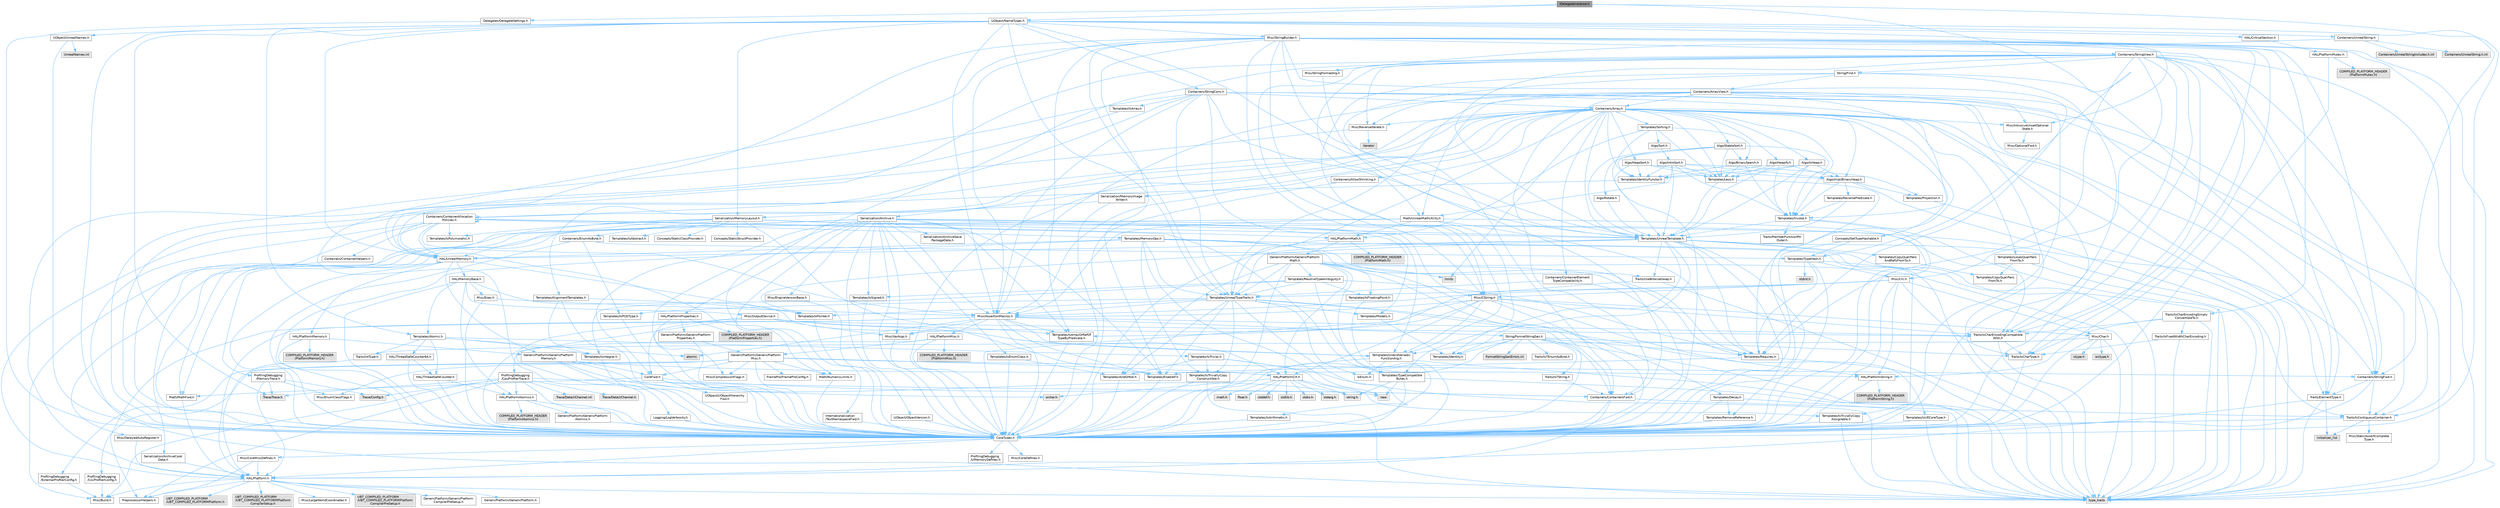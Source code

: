 digraph "IDelegateInstance.h"
{
 // INTERACTIVE_SVG=YES
 // LATEX_PDF_SIZE
  bgcolor="transparent";
  edge [fontname=Helvetica,fontsize=10,labelfontname=Helvetica,labelfontsize=10];
  node [fontname=Helvetica,fontsize=10,shape=box,height=0.2,width=0.4];
  Node1 [id="Node000001",label="IDelegateInstance.h",height=0.2,width=0.4,color="gray40", fillcolor="grey60", style="filled", fontcolor="black",tooltip=" "];
  Node1 -> Node2 [id="edge1_Node000001_Node000002",color="steelblue1",style="solid",tooltip=" "];
  Node2 [id="Node000002",label="CoreTypes.h",height=0.2,width=0.4,color="grey40", fillcolor="white", style="filled",URL="$dc/dec/CoreTypes_8h.html",tooltip=" "];
  Node2 -> Node3 [id="edge2_Node000002_Node000003",color="steelblue1",style="solid",tooltip=" "];
  Node3 [id="Node000003",label="HAL/Platform.h",height=0.2,width=0.4,color="grey40", fillcolor="white", style="filled",URL="$d9/dd0/Platform_8h.html",tooltip=" "];
  Node3 -> Node4 [id="edge3_Node000003_Node000004",color="steelblue1",style="solid",tooltip=" "];
  Node4 [id="Node000004",label="Misc/Build.h",height=0.2,width=0.4,color="grey40", fillcolor="white", style="filled",URL="$d3/dbb/Build_8h.html",tooltip=" "];
  Node3 -> Node5 [id="edge4_Node000003_Node000005",color="steelblue1",style="solid",tooltip=" "];
  Node5 [id="Node000005",label="Misc/LargeWorldCoordinates.h",height=0.2,width=0.4,color="grey40", fillcolor="white", style="filled",URL="$d2/dcb/LargeWorldCoordinates_8h.html",tooltip=" "];
  Node3 -> Node6 [id="edge5_Node000003_Node000006",color="steelblue1",style="solid",tooltip=" "];
  Node6 [id="Node000006",label="type_traits",height=0.2,width=0.4,color="grey60", fillcolor="#E0E0E0", style="filled",tooltip=" "];
  Node3 -> Node7 [id="edge6_Node000003_Node000007",color="steelblue1",style="solid",tooltip=" "];
  Node7 [id="Node000007",label="PreprocessorHelpers.h",height=0.2,width=0.4,color="grey40", fillcolor="white", style="filled",URL="$db/ddb/PreprocessorHelpers_8h.html",tooltip=" "];
  Node3 -> Node8 [id="edge7_Node000003_Node000008",color="steelblue1",style="solid",tooltip=" "];
  Node8 [id="Node000008",label="UBT_COMPILED_PLATFORM\l/UBT_COMPILED_PLATFORMPlatform\lCompilerPreSetup.h",height=0.2,width=0.4,color="grey60", fillcolor="#E0E0E0", style="filled",tooltip=" "];
  Node3 -> Node9 [id="edge8_Node000003_Node000009",color="steelblue1",style="solid",tooltip=" "];
  Node9 [id="Node000009",label="GenericPlatform/GenericPlatform\lCompilerPreSetup.h",height=0.2,width=0.4,color="grey40", fillcolor="white", style="filled",URL="$d9/dc8/GenericPlatformCompilerPreSetup_8h.html",tooltip=" "];
  Node3 -> Node10 [id="edge9_Node000003_Node000010",color="steelblue1",style="solid",tooltip=" "];
  Node10 [id="Node000010",label="GenericPlatform/GenericPlatform.h",height=0.2,width=0.4,color="grey40", fillcolor="white", style="filled",URL="$d6/d84/GenericPlatform_8h.html",tooltip=" "];
  Node3 -> Node11 [id="edge10_Node000003_Node000011",color="steelblue1",style="solid",tooltip=" "];
  Node11 [id="Node000011",label="UBT_COMPILED_PLATFORM\l/UBT_COMPILED_PLATFORMPlatform.h",height=0.2,width=0.4,color="grey60", fillcolor="#E0E0E0", style="filled",tooltip=" "];
  Node3 -> Node12 [id="edge11_Node000003_Node000012",color="steelblue1",style="solid",tooltip=" "];
  Node12 [id="Node000012",label="UBT_COMPILED_PLATFORM\l/UBT_COMPILED_PLATFORMPlatform\lCompilerSetup.h",height=0.2,width=0.4,color="grey60", fillcolor="#E0E0E0", style="filled",tooltip=" "];
  Node2 -> Node13 [id="edge12_Node000002_Node000013",color="steelblue1",style="solid",tooltip=" "];
  Node13 [id="Node000013",label="ProfilingDebugging\l/UMemoryDefines.h",height=0.2,width=0.4,color="grey40", fillcolor="white", style="filled",URL="$d2/da2/UMemoryDefines_8h.html",tooltip=" "];
  Node2 -> Node14 [id="edge13_Node000002_Node000014",color="steelblue1",style="solid",tooltip=" "];
  Node14 [id="Node000014",label="Misc/CoreMiscDefines.h",height=0.2,width=0.4,color="grey40", fillcolor="white", style="filled",URL="$da/d38/CoreMiscDefines_8h.html",tooltip=" "];
  Node14 -> Node3 [id="edge14_Node000014_Node000003",color="steelblue1",style="solid",tooltip=" "];
  Node14 -> Node7 [id="edge15_Node000014_Node000007",color="steelblue1",style="solid",tooltip=" "];
  Node2 -> Node15 [id="edge16_Node000002_Node000015",color="steelblue1",style="solid",tooltip=" "];
  Node15 [id="Node000015",label="Misc/CoreDefines.h",height=0.2,width=0.4,color="grey40", fillcolor="white", style="filled",URL="$d3/dd2/CoreDefines_8h.html",tooltip=" "];
  Node1 -> Node16 [id="edge17_Node000001_Node000016",color="steelblue1",style="solid",tooltip=" "];
  Node16 [id="Node000016",label="Templates/TypeHash.h",height=0.2,width=0.4,color="grey40", fillcolor="white", style="filled",URL="$d1/d62/TypeHash_8h.html",tooltip=" "];
  Node16 -> Node2 [id="edge18_Node000016_Node000002",color="steelblue1",style="solid",tooltip=" "];
  Node16 -> Node17 [id="edge19_Node000016_Node000017",color="steelblue1",style="solid",tooltip=" "];
  Node17 [id="Node000017",label="Templates/Requires.h",height=0.2,width=0.4,color="grey40", fillcolor="white", style="filled",URL="$dc/d96/Requires_8h.html",tooltip=" "];
  Node17 -> Node18 [id="edge20_Node000017_Node000018",color="steelblue1",style="solid",tooltip=" "];
  Node18 [id="Node000018",label="Templates/EnableIf.h",height=0.2,width=0.4,color="grey40", fillcolor="white", style="filled",URL="$d7/d60/EnableIf_8h.html",tooltip=" "];
  Node18 -> Node2 [id="edge21_Node000018_Node000002",color="steelblue1",style="solid",tooltip=" "];
  Node17 -> Node6 [id="edge22_Node000017_Node000006",color="steelblue1",style="solid",tooltip=" "];
  Node16 -> Node19 [id="edge23_Node000016_Node000019",color="steelblue1",style="solid",tooltip=" "];
  Node19 [id="Node000019",label="Misc/Crc.h",height=0.2,width=0.4,color="grey40", fillcolor="white", style="filled",URL="$d4/dd2/Crc_8h.html",tooltip=" "];
  Node19 -> Node2 [id="edge24_Node000019_Node000002",color="steelblue1",style="solid",tooltip=" "];
  Node19 -> Node20 [id="edge25_Node000019_Node000020",color="steelblue1",style="solid",tooltip=" "];
  Node20 [id="Node000020",label="HAL/PlatformString.h",height=0.2,width=0.4,color="grey40", fillcolor="white", style="filled",URL="$db/db5/PlatformString_8h.html",tooltip=" "];
  Node20 -> Node2 [id="edge26_Node000020_Node000002",color="steelblue1",style="solid",tooltip=" "];
  Node20 -> Node21 [id="edge27_Node000020_Node000021",color="steelblue1",style="solid",tooltip=" "];
  Node21 [id="Node000021",label="COMPILED_PLATFORM_HEADER\l(PlatformString.h)",height=0.2,width=0.4,color="grey60", fillcolor="#E0E0E0", style="filled",tooltip=" "];
  Node19 -> Node22 [id="edge28_Node000019_Node000022",color="steelblue1",style="solid",tooltip=" "];
  Node22 [id="Node000022",label="Misc/AssertionMacros.h",height=0.2,width=0.4,color="grey40", fillcolor="white", style="filled",URL="$d0/dfa/AssertionMacros_8h.html",tooltip=" "];
  Node22 -> Node2 [id="edge29_Node000022_Node000002",color="steelblue1",style="solid",tooltip=" "];
  Node22 -> Node3 [id="edge30_Node000022_Node000003",color="steelblue1",style="solid",tooltip=" "];
  Node22 -> Node23 [id="edge31_Node000022_Node000023",color="steelblue1",style="solid",tooltip=" "];
  Node23 [id="Node000023",label="HAL/PlatformMisc.h",height=0.2,width=0.4,color="grey40", fillcolor="white", style="filled",URL="$d0/df5/PlatformMisc_8h.html",tooltip=" "];
  Node23 -> Node2 [id="edge32_Node000023_Node000002",color="steelblue1",style="solid",tooltip=" "];
  Node23 -> Node24 [id="edge33_Node000023_Node000024",color="steelblue1",style="solid",tooltip=" "];
  Node24 [id="Node000024",label="GenericPlatform/GenericPlatform\lMisc.h",height=0.2,width=0.4,color="grey40", fillcolor="white", style="filled",URL="$db/d9a/GenericPlatformMisc_8h.html",tooltip=" "];
  Node24 -> Node25 [id="edge34_Node000024_Node000025",color="steelblue1",style="solid",tooltip=" "];
  Node25 [id="Node000025",label="Containers/StringFwd.h",height=0.2,width=0.4,color="grey40", fillcolor="white", style="filled",URL="$df/d37/StringFwd_8h.html",tooltip=" "];
  Node25 -> Node2 [id="edge35_Node000025_Node000002",color="steelblue1",style="solid",tooltip=" "];
  Node25 -> Node26 [id="edge36_Node000025_Node000026",color="steelblue1",style="solid",tooltip=" "];
  Node26 [id="Node000026",label="Traits/ElementType.h",height=0.2,width=0.4,color="grey40", fillcolor="white", style="filled",URL="$d5/d4f/ElementType_8h.html",tooltip=" "];
  Node26 -> Node3 [id="edge37_Node000026_Node000003",color="steelblue1",style="solid",tooltip=" "];
  Node26 -> Node27 [id="edge38_Node000026_Node000027",color="steelblue1",style="solid",tooltip=" "];
  Node27 [id="Node000027",label="initializer_list",height=0.2,width=0.4,color="grey60", fillcolor="#E0E0E0", style="filled",tooltip=" "];
  Node26 -> Node6 [id="edge39_Node000026_Node000006",color="steelblue1",style="solid",tooltip=" "];
  Node25 -> Node28 [id="edge40_Node000025_Node000028",color="steelblue1",style="solid",tooltip=" "];
  Node28 [id="Node000028",label="Traits/IsContiguousContainer.h",height=0.2,width=0.4,color="grey40", fillcolor="white", style="filled",URL="$d5/d3c/IsContiguousContainer_8h.html",tooltip=" "];
  Node28 -> Node2 [id="edge41_Node000028_Node000002",color="steelblue1",style="solid",tooltip=" "];
  Node28 -> Node29 [id="edge42_Node000028_Node000029",color="steelblue1",style="solid",tooltip=" "];
  Node29 [id="Node000029",label="Misc/StaticAssertComplete\lType.h",height=0.2,width=0.4,color="grey40", fillcolor="white", style="filled",URL="$d5/d4e/StaticAssertCompleteType_8h.html",tooltip=" "];
  Node28 -> Node27 [id="edge43_Node000028_Node000027",color="steelblue1",style="solid",tooltip=" "];
  Node24 -> Node30 [id="edge44_Node000024_Node000030",color="steelblue1",style="solid",tooltip=" "];
  Node30 [id="Node000030",label="CoreFwd.h",height=0.2,width=0.4,color="grey40", fillcolor="white", style="filled",URL="$d1/d1e/CoreFwd_8h.html",tooltip=" "];
  Node30 -> Node2 [id="edge45_Node000030_Node000002",color="steelblue1",style="solid",tooltip=" "];
  Node30 -> Node31 [id="edge46_Node000030_Node000031",color="steelblue1",style="solid",tooltip=" "];
  Node31 [id="Node000031",label="Containers/ContainersFwd.h",height=0.2,width=0.4,color="grey40", fillcolor="white", style="filled",URL="$d4/d0a/ContainersFwd_8h.html",tooltip=" "];
  Node31 -> Node3 [id="edge47_Node000031_Node000003",color="steelblue1",style="solid",tooltip=" "];
  Node31 -> Node2 [id="edge48_Node000031_Node000002",color="steelblue1",style="solid",tooltip=" "];
  Node31 -> Node28 [id="edge49_Node000031_Node000028",color="steelblue1",style="solid",tooltip=" "];
  Node30 -> Node32 [id="edge50_Node000030_Node000032",color="steelblue1",style="solid",tooltip=" "];
  Node32 [id="Node000032",label="Math/MathFwd.h",height=0.2,width=0.4,color="grey40", fillcolor="white", style="filled",URL="$d2/d10/MathFwd_8h.html",tooltip=" "];
  Node32 -> Node3 [id="edge51_Node000032_Node000003",color="steelblue1",style="solid",tooltip=" "];
  Node30 -> Node33 [id="edge52_Node000030_Node000033",color="steelblue1",style="solid",tooltip=" "];
  Node33 [id="Node000033",label="UObject/UObjectHierarchy\lFwd.h",height=0.2,width=0.4,color="grey40", fillcolor="white", style="filled",URL="$d3/d13/UObjectHierarchyFwd_8h.html",tooltip=" "];
  Node24 -> Node2 [id="edge53_Node000024_Node000002",color="steelblue1",style="solid",tooltip=" "];
  Node24 -> Node34 [id="edge54_Node000024_Node000034",color="steelblue1",style="solid",tooltip=" "];
  Node34 [id="Node000034",label="FramePro/FrameProConfig.h",height=0.2,width=0.4,color="grey40", fillcolor="white", style="filled",URL="$d7/d90/FrameProConfig_8h.html",tooltip=" "];
  Node24 -> Node35 [id="edge55_Node000024_Node000035",color="steelblue1",style="solid",tooltip=" "];
  Node35 [id="Node000035",label="HAL/PlatformCrt.h",height=0.2,width=0.4,color="grey40", fillcolor="white", style="filled",URL="$d8/d75/PlatformCrt_8h.html",tooltip=" "];
  Node35 -> Node36 [id="edge56_Node000035_Node000036",color="steelblue1",style="solid",tooltip=" "];
  Node36 [id="Node000036",label="new",height=0.2,width=0.4,color="grey60", fillcolor="#E0E0E0", style="filled",tooltip=" "];
  Node35 -> Node37 [id="edge57_Node000035_Node000037",color="steelblue1",style="solid",tooltip=" "];
  Node37 [id="Node000037",label="wchar.h",height=0.2,width=0.4,color="grey60", fillcolor="#E0E0E0", style="filled",tooltip=" "];
  Node35 -> Node38 [id="edge58_Node000035_Node000038",color="steelblue1",style="solid",tooltip=" "];
  Node38 [id="Node000038",label="stddef.h",height=0.2,width=0.4,color="grey60", fillcolor="#E0E0E0", style="filled",tooltip=" "];
  Node35 -> Node39 [id="edge59_Node000035_Node000039",color="steelblue1",style="solid",tooltip=" "];
  Node39 [id="Node000039",label="stdlib.h",height=0.2,width=0.4,color="grey60", fillcolor="#E0E0E0", style="filled",tooltip=" "];
  Node35 -> Node40 [id="edge60_Node000035_Node000040",color="steelblue1",style="solid",tooltip=" "];
  Node40 [id="Node000040",label="stdio.h",height=0.2,width=0.4,color="grey60", fillcolor="#E0E0E0", style="filled",tooltip=" "];
  Node35 -> Node41 [id="edge61_Node000035_Node000041",color="steelblue1",style="solid",tooltip=" "];
  Node41 [id="Node000041",label="stdarg.h",height=0.2,width=0.4,color="grey60", fillcolor="#E0E0E0", style="filled",tooltip=" "];
  Node35 -> Node42 [id="edge62_Node000035_Node000042",color="steelblue1",style="solid",tooltip=" "];
  Node42 [id="Node000042",label="math.h",height=0.2,width=0.4,color="grey60", fillcolor="#E0E0E0", style="filled",tooltip=" "];
  Node35 -> Node43 [id="edge63_Node000035_Node000043",color="steelblue1",style="solid",tooltip=" "];
  Node43 [id="Node000043",label="float.h",height=0.2,width=0.4,color="grey60", fillcolor="#E0E0E0", style="filled",tooltip=" "];
  Node35 -> Node44 [id="edge64_Node000035_Node000044",color="steelblue1",style="solid",tooltip=" "];
  Node44 [id="Node000044",label="string.h",height=0.2,width=0.4,color="grey60", fillcolor="#E0E0E0", style="filled",tooltip=" "];
  Node24 -> Node45 [id="edge65_Node000024_Node000045",color="steelblue1",style="solid",tooltip=" "];
  Node45 [id="Node000045",label="Math/NumericLimits.h",height=0.2,width=0.4,color="grey40", fillcolor="white", style="filled",URL="$df/d1b/NumericLimits_8h.html",tooltip=" "];
  Node45 -> Node2 [id="edge66_Node000045_Node000002",color="steelblue1",style="solid",tooltip=" "];
  Node24 -> Node46 [id="edge67_Node000024_Node000046",color="steelblue1",style="solid",tooltip=" "];
  Node46 [id="Node000046",label="Misc/CompressionFlags.h",height=0.2,width=0.4,color="grey40", fillcolor="white", style="filled",URL="$d9/d76/CompressionFlags_8h.html",tooltip=" "];
  Node24 -> Node47 [id="edge68_Node000024_Node000047",color="steelblue1",style="solid",tooltip=" "];
  Node47 [id="Node000047",label="Misc/EnumClassFlags.h",height=0.2,width=0.4,color="grey40", fillcolor="white", style="filled",URL="$d8/de7/EnumClassFlags_8h.html",tooltip=" "];
  Node24 -> Node48 [id="edge69_Node000024_Node000048",color="steelblue1",style="solid",tooltip=" "];
  Node48 [id="Node000048",label="ProfilingDebugging\l/CsvProfilerConfig.h",height=0.2,width=0.4,color="grey40", fillcolor="white", style="filled",URL="$d3/d88/CsvProfilerConfig_8h.html",tooltip=" "];
  Node48 -> Node4 [id="edge70_Node000048_Node000004",color="steelblue1",style="solid",tooltip=" "];
  Node24 -> Node49 [id="edge71_Node000024_Node000049",color="steelblue1",style="solid",tooltip=" "];
  Node49 [id="Node000049",label="ProfilingDebugging\l/ExternalProfilerConfig.h",height=0.2,width=0.4,color="grey40", fillcolor="white", style="filled",URL="$d3/dbb/ExternalProfilerConfig_8h.html",tooltip=" "];
  Node49 -> Node4 [id="edge72_Node000049_Node000004",color="steelblue1",style="solid",tooltip=" "];
  Node23 -> Node50 [id="edge73_Node000023_Node000050",color="steelblue1",style="solid",tooltip=" "];
  Node50 [id="Node000050",label="COMPILED_PLATFORM_HEADER\l(PlatformMisc.h)",height=0.2,width=0.4,color="grey60", fillcolor="#E0E0E0", style="filled",tooltip=" "];
  Node23 -> Node51 [id="edge74_Node000023_Node000051",color="steelblue1",style="solid",tooltip=" "];
  Node51 [id="Node000051",label="ProfilingDebugging\l/CpuProfilerTrace.h",height=0.2,width=0.4,color="grey40", fillcolor="white", style="filled",URL="$da/dcb/CpuProfilerTrace_8h.html",tooltip=" "];
  Node51 -> Node2 [id="edge75_Node000051_Node000002",color="steelblue1",style="solid",tooltip=" "];
  Node51 -> Node31 [id="edge76_Node000051_Node000031",color="steelblue1",style="solid",tooltip=" "];
  Node51 -> Node52 [id="edge77_Node000051_Node000052",color="steelblue1",style="solid",tooltip=" "];
  Node52 [id="Node000052",label="HAL/PlatformAtomics.h",height=0.2,width=0.4,color="grey40", fillcolor="white", style="filled",URL="$d3/d36/PlatformAtomics_8h.html",tooltip=" "];
  Node52 -> Node2 [id="edge78_Node000052_Node000002",color="steelblue1",style="solid",tooltip=" "];
  Node52 -> Node53 [id="edge79_Node000052_Node000053",color="steelblue1",style="solid",tooltip=" "];
  Node53 [id="Node000053",label="GenericPlatform/GenericPlatform\lAtomics.h",height=0.2,width=0.4,color="grey40", fillcolor="white", style="filled",URL="$da/d72/GenericPlatformAtomics_8h.html",tooltip=" "];
  Node53 -> Node2 [id="edge80_Node000053_Node000002",color="steelblue1",style="solid",tooltip=" "];
  Node52 -> Node54 [id="edge81_Node000052_Node000054",color="steelblue1",style="solid",tooltip=" "];
  Node54 [id="Node000054",label="COMPILED_PLATFORM_HEADER\l(PlatformAtomics.h)",height=0.2,width=0.4,color="grey60", fillcolor="#E0E0E0", style="filled",tooltip=" "];
  Node51 -> Node7 [id="edge82_Node000051_Node000007",color="steelblue1",style="solid",tooltip=" "];
  Node51 -> Node4 [id="edge83_Node000051_Node000004",color="steelblue1",style="solid",tooltip=" "];
  Node51 -> Node55 [id="edge84_Node000051_Node000055",color="steelblue1",style="solid",tooltip=" "];
  Node55 [id="Node000055",label="Trace/Config.h",height=0.2,width=0.4,color="grey60", fillcolor="#E0E0E0", style="filled",tooltip=" "];
  Node51 -> Node56 [id="edge85_Node000051_Node000056",color="steelblue1",style="solid",tooltip=" "];
  Node56 [id="Node000056",label="Trace/Detail/Channel.h",height=0.2,width=0.4,color="grey60", fillcolor="#E0E0E0", style="filled",tooltip=" "];
  Node51 -> Node57 [id="edge86_Node000051_Node000057",color="steelblue1",style="solid",tooltip=" "];
  Node57 [id="Node000057",label="Trace/Detail/Channel.inl",height=0.2,width=0.4,color="grey60", fillcolor="#E0E0E0", style="filled",tooltip=" "];
  Node51 -> Node58 [id="edge87_Node000051_Node000058",color="steelblue1",style="solid",tooltip=" "];
  Node58 [id="Node000058",label="Trace/Trace.h",height=0.2,width=0.4,color="grey60", fillcolor="#E0E0E0", style="filled",tooltip=" "];
  Node22 -> Node7 [id="edge88_Node000022_Node000007",color="steelblue1",style="solid",tooltip=" "];
  Node22 -> Node18 [id="edge89_Node000022_Node000018",color="steelblue1",style="solid",tooltip=" "];
  Node22 -> Node59 [id="edge90_Node000022_Node000059",color="steelblue1",style="solid",tooltip=" "];
  Node59 [id="Node000059",label="Templates/IsArrayOrRefOf\lTypeByPredicate.h",height=0.2,width=0.4,color="grey40", fillcolor="white", style="filled",URL="$d6/da1/IsArrayOrRefOfTypeByPredicate_8h.html",tooltip=" "];
  Node59 -> Node2 [id="edge91_Node000059_Node000002",color="steelblue1",style="solid",tooltip=" "];
  Node22 -> Node60 [id="edge92_Node000022_Node000060",color="steelblue1",style="solid",tooltip=" "];
  Node60 [id="Node000060",label="Templates/IsValidVariadic\lFunctionArg.h",height=0.2,width=0.4,color="grey40", fillcolor="white", style="filled",URL="$d0/dc8/IsValidVariadicFunctionArg_8h.html",tooltip=" "];
  Node60 -> Node2 [id="edge93_Node000060_Node000002",color="steelblue1",style="solid",tooltip=" "];
  Node60 -> Node61 [id="edge94_Node000060_Node000061",color="steelblue1",style="solid",tooltip=" "];
  Node61 [id="Node000061",label="IsEnum.h",height=0.2,width=0.4,color="grey40", fillcolor="white", style="filled",URL="$d4/de5/IsEnum_8h.html",tooltip=" "];
  Node60 -> Node6 [id="edge95_Node000060_Node000006",color="steelblue1",style="solid",tooltip=" "];
  Node22 -> Node62 [id="edge96_Node000022_Node000062",color="steelblue1",style="solid",tooltip=" "];
  Node62 [id="Node000062",label="Traits/IsCharEncodingCompatible\lWith.h",height=0.2,width=0.4,color="grey40", fillcolor="white", style="filled",URL="$df/dd1/IsCharEncodingCompatibleWith_8h.html",tooltip=" "];
  Node62 -> Node6 [id="edge97_Node000062_Node000006",color="steelblue1",style="solid",tooltip=" "];
  Node62 -> Node63 [id="edge98_Node000062_Node000063",color="steelblue1",style="solid",tooltip=" "];
  Node63 [id="Node000063",label="Traits/IsCharType.h",height=0.2,width=0.4,color="grey40", fillcolor="white", style="filled",URL="$db/d51/IsCharType_8h.html",tooltip=" "];
  Node63 -> Node2 [id="edge99_Node000063_Node000002",color="steelblue1",style="solid",tooltip=" "];
  Node22 -> Node64 [id="edge100_Node000022_Node000064",color="steelblue1",style="solid",tooltip=" "];
  Node64 [id="Node000064",label="Misc/VarArgs.h",height=0.2,width=0.4,color="grey40", fillcolor="white", style="filled",URL="$d5/d6f/VarArgs_8h.html",tooltip=" "];
  Node64 -> Node2 [id="edge101_Node000064_Node000002",color="steelblue1",style="solid",tooltip=" "];
  Node22 -> Node65 [id="edge102_Node000022_Node000065",color="steelblue1",style="solid",tooltip=" "];
  Node65 [id="Node000065",label="String/FormatStringSan.h",height=0.2,width=0.4,color="grey40", fillcolor="white", style="filled",URL="$d3/d8b/FormatStringSan_8h.html",tooltip=" "];
  Node65 -> Node6 [id="edge103_Node000065_Node000006",color="steelblue1",style="solid",tooltip=" "];
  Node65 -> Node2 [id="edge104_Node000065_Node000002",color="steelblue1",style="solid",tooltip=" "];
  Node65 -> Node17 [id="edge105_Node000065_Node000017",color="steelblue1",style="solid",tooltip=" "];
  Node65 -> Node66 [id="edge106_Node000065_Node000066",color="steelblue1",style="solid",tooltip=" "];
  Node66 [id="Node000066",label="Templates/Identity.h",height=0.2,width=0.4,color="grey40", fillcolor="white", style="filled",URL="$d0/dd5/Identity_8h.html",tooltip=" "];
  Node65 -> Node60 [id="edge107_Node000065_Node000060",color="steelblue1",style="solid",tooltip=" "];
  Node65 -> Node63 [id="edge108_Node000065_Node000063",color="steelblue1",style="solid",tooltip=" "];
  Node65 -> Node67 [id="edge109_Node000065_Node000067",color="steelblue1",style="solid",tooltip=" "];
  Node67 [id="Node000067",label="Traits/IsTEnumAsByte.h",height=0.2,width=0.4,color="grey40", fillcolor="white", style="filled",URL="$d1/de6/IsTEnumAsByte_8h.html",tooltip=" "];
  Node65 -> Node68 [id="edge110_Node000065_Node000068",color="steelblue1",style="solid",tooltip=" "];
  Node68 [id="Node000068",label="Traits/IsTString.h",height=0.2,width=0.4,color="grey40", fillcolor="white", style="filled",URL="$d0/df8/IsTString_8h.html",tooltip=" "];
  Node68 -> Node31 [id="edge111_Node000068_Node000031",color="steelblue1",style="solid",tooltip=" "];
  Node65 -> Node31 [id="edge112_Node000065_Node000031",color="steelblue1",style="solid",tooltip=" "];
  Node65 -> Node69 [id="edge113_Node000065_Node000069",color="steelblue1",style="solid",tooltip=" "];
  Node69 [id="Node000069",label="FormatStringSanErrors.inl",height=0.2,width=0.4,color="grey60", fillcolor="#E0E0E0", style="filled",tooltip=" "];
  Node22 -> Node70 [id="edge114_Node000022_Node000070",color="steelblue1",style="solid",tooltip=" "];
  Node70 [id="Node000070",label="atomic",height=0.2,width=0.4,color="grey60", fillcolor="#E0E0E0", style="filled",tooltip=" "];
  Node19 -> Node71 [id="edge115_Node000019_Node000071",color="steelblue1",style="solid",tooltip=" "];
  Node71 [id="Node000071",label="Misc/CString.h",height=0.2,width=0.4,color="grey40", fillcolor="white", style="filled",URL="$d2/d49/CString_8h.html",tooltip=" "];
  Node71 -> Node2 [id="edge116_Node000071_Node000002",color="steelblue1",style="solid",tooltip=" "];
  Node71 -> Node35 [id="edge117_Node000071_Node000035",color="steelblue1",style="solid",tooltip=" "];
  Node71 -> Node20 [id="edge118_Node000071_Node000020",color="steelblue1",style="solid",tooltip=" "];
  Node71 -> Node22 [id="edge119_Node000071_Node000022",color="steelblue1",style="solid",tooltip=" "];
  Node71 -> Node72 [id="edge120_Node000071_Node000072",color="steelblue1",style="solid",tooltip=" "];
  Node72 [id="Node000072",label="Misc/Char.h",height=0.2,width=0.4,color="grey40", fillcolor="white", style="filled",URL="$d0/d58/Char_8h.html",tooltip=" "];
  Node72 -> Node2 [id="edge121_Node000072_Node000002",color="steelblue1",style="solid",tooltip=" "];
  Node72 -> Node73 [id="edge122_Node000072_Node000073",color="steelblue1",style="solid",tooltip=" "];
  Node73 [id="Node000073",label="Traits/IntType.h",height=0.2,width=0.4,color="grey40", fillcolor="white", style="filled",URL="$d7/deb/IntType_8h.html",tooltip=" "];
  Node73 -> Node3 [id="edge123_Node000073_Node000003",color="steelblue1",style="solid",tooltip=" "];
  Node72 -> Node74 [id="edge124_Node000072_Node000074",color="steelblue1",style="solid",tooltip=" "];
  Node74 [id="Node000074",label="ctype.h",height=0.2,width=0.4,color="grey60", fillcolor="#E0E0E0", style="filled",tooltip=" "];
  Node72 -> Node75 [id="edge125_Node000072_Node000075",color="steelblue1",style="solid",tooltip=" "];
  Node75 [id="Node000075",label="wctype.h",height=0.2,width=0.4,color="grey60", fillcolor="#E0E0E0", style="filled",tooltip=" "];
  Node72 -> Node6 [id="edge126_Node000072_Node000006",color="steelblue1",style="solid",tooltip=" "];
  Node71 -> Node64 [id="edge127_Node000071_Node000064",color="steelblue1",style="solid",tooltip=" "];
  Node71 -> Node59 [id="edge128_Node000071_Node000059",color="steelblue1",style="solid",tooltip=" "];
  Node71 -> Node60 [id="edge129_Node000071_Node000060",color="steelblue1",style="solid",tooltip=" "];
  Node71 -> Node62 [id="edge130_Node000071_Node000062",color="steelblue1",style="solid",tooltip=" "];
  Node19 -> Node72 [id="edge131_Node000019_Node000072",color="steelblue1",style="solid",tooltip=" "];
  Node19 -> Node76 [id="edge132_Node000019_Node000076",color="steelblue1",style="solid",tooltip=" "];
  Node76 [id="Node000076",label="Templates/UnrealTypeTraits.h",height=0.2,width=0.4,color="grey40", fillcolor="white", style="filled",URL="$d2/d2d/UnrealTypeTraits_8h.html",tooltip=" "];
  Node76 -> Node2 [id="edge133_Node000076_Node000002",color="steelblue1",style="solid",tooltip=" "];
  Node76 -> Node77 [id="edge134_Node000076_Node000077",color="steelblue1",style="solid",tooltip=" "];
  Node77 [id="Node000077",label="Templates/IsPointer.h",height=0.2,width=0.4,color="grey40", fillcolor="white", style="filled",URL="$d7/d05/IsPointer_8h.html",tooltip=" "];
  Node77 -> Node2 [id="edge135_Node000077_Node000002",color="steelblue1",style="solid",tooltip=" "];
  Node76 -> Node22 [id="edge136_Node000076_Node000022",color="steelblue1",style="solid",tooltip=" "];
  Node76 -> Node78 [id="edge137_Node000076_Node000078",color="steelblue1",style="solid",tooltip=" "];
  Node78 [id="Node000078",label="Templates/AndOrNot.h",height=0.2,width=0.4,color="grey40", fillcolor="white", style="filled",URL="$db/d0a/AndOrNot_8h.html",tooltip=" "];
  Node78 -> Node2 [id="edge138_Node000078_Node000002",color="steelblue1",style="solid",tooltip=" "];
  Node76 -> Node18 [id="edge139_Node000076_Node000018",color="steelblue1",style="solid",tooltip=" "];
  Node76 -> Node79 [id="edge140_Node000076_Node000079",color="steelblue1",style="solid",tooltip=" "];
  Node79 [id="Node000079",label="Templates/IsArithmetic.h",height=0.2,width=0.4,color="grey40", fillcolor="white", style="filled",URL="$d2/d5d/IsArithmetic_8h.html",tooltip=" "];
  Node79 -> Node2 [id="edge141_Node000079_Node000002",color="steelblue1",style="solid",tooltip=" "];
  Node76 -> Node61 [id="edge142_Node000076_Node000061",color="steelblue1",style="solid",tooltip=" "];
  Node76 -> Node80 [id="edge143_Node000076_Node000080",color="steelblue1",style="solid",tooltip=" "];
  Node80 [id="Node000080",label="Templates/Models.h",height=0.2,width=0.4,color="grey40", fillcolor="white", style="filled",URL="$d3/d0c/Models_8h.html",tooltip=" "];
  Node80 -> Node66 [id="edge144_Node000080_Node000066",color="steelblue1",style="solid",tooltip=" "];
  Node76 -> Node81 [id="edge145_Node000076_Node000081",color="steelblue1",style="solid",tooltip=" "];
  Node81 [id="Node000081",label="Templates/IsPODType.h",height=0.2,width=0.4,color="grey40", fillcolor="white", style="filled",URL="$d7/db1/IsPODType_8h.html",tooltip=" "];
  Node81 -> Node2 [id="edge146_Node000081_Node000002",color="steelblue1",style="solid",tooltip=" "];
  Node76 -> Node82 [id="edge147_Node000076_Node000082",color="steelblue1",style="solid",tooltip=" "];
  Node82 [id="Node000082",label="Templates/IsUECoreType.h",height=0.2,width=0.4,color="grey40", fillcolor="white", style="filled",URL="$d1/db8/IsUECoreType_8h.html",tooltip=" "];
  Node82 -> Node2 [id="edge148_Node000082_Node000002",color="steelblue1",style="solid",tooltip=" "];
  Node82 -> Node6 [id="edge149_Node000082_Node000006",color="steelblue1",style="solid",tooltip=" "];
  Node76 -> Node83 [id="edge150_Node000076_Node000083",color="steelblue1",style="solid",tooltip=" "];
  Node83 [id="Node000083",label="Templates/IsTriviallyCopy\lConstructible.h",height=0.2,width=0.4,color="grey40", fillcolor="white", style="filled",URL="$d3/d78/IsTriviallyCopyConstructible_8h.html",tooltip=" "];
  Node83 -> Node2 [id="edge151_Node000083_Node000002",color="steelblue1",style="solid",tooltip=" "];
  Node83 -> Node6 [id="edge152_Node000083_Node000006",color="steelblue1",style="solid",tooltip=" "];
  Node19 -> Node63 [id="edge153_Node000019_Node000063",color="steelblue1",style="solid",tooltip=" "];
  Node16 -> Node84 [id="edge154_Node000016_Node000084",color="steelblue1",style="solid",tooltip=" "];
  Node84 [id="Node000084",label="stdint.h",height=0.2,width=0.4,color="grey60", fillcolor="#E0E0E0", style="filled",tooltip=" "];
  Node16 -> Node6 [id="edge155_Node000016_Node000006",color="steelblue1",style="solid",tooltip=" "];
  Node1 -> Node85 [id="edge156_Node000001_Node000085",color="steelblue1",style="solid",tooltip=" "];
  Node85 [id="Node000085",label="UObject/NameTypes.h",height=0.2,width=0.4,color="grey40", fillcolor="white", style="filled",URL="$d6/d35/NameTypes_8h.html",tooltip=" "];
  Node85 -> Node2 [id="edge157_Node000085_Node000002",color="steelblue1",style="solid",tooltip=" "];
  Node85 -> Node22 [id="edge158_Node000085_Node000022",color="steelblue1",style="solid",tooltip=" "];
  Node85 -> Node86 [id="edge159_Node000085_Node000086",color="steelblue1",style="solid",tooltip=" "];
  Node86 [id="Node000086",label="HAL/UnrealMemory.h",height=0.2,width=0.4,color="grey40", fillcolor="white", style="filled",URL="$d9/d96/UnrealMemory_8h.html",tooltip=" "];
  Node86 -> Node2 [id="edge160_Node000086_Node000002",color="steelblue1",style="solid",tooltip=" "];
  Node86 -> Node87 [id="edge161_Node000086_Node000087",color="steelblue1",style="solid",tooltip=" "];
  Node87 [id="Node000087",label="GenericPlatform/GenericPlatform\lMemory.h",height=0.2,width=0.4,color="grey40", fillcolor="white", style="filled",URL="$dd/d22/GenericPlatformMemory_8h.html",tooltip=" "];
  Node87 -> Node30 [id="edge162_Node000087_Node000030",color="steelblue1",style="solid",tooltip=" "];
  Node87 -> Node2 [id="edge163_Node000087_Node000002",color="steelblue1",style="solid",tooltip=" "];
  Node87 -> Node20 [id="edge164_Node000087_Node000020",color="steelblue1",style="solid",tooltip=" "];
  Node87 -> Node44 [id="edge165_Node000087_Node000044",color="steelblue1",style="solid",tooltip=" "];
  Node87 -> Node37 [id="edge166_Node000087_Node000037",color="steelblue1",style="solid",tooltip=" "];
  Node86 -> Node88 [id="edge167_Node000086_Node000088",color="steelblue1",style="solid",tooltip=" "];
  Node88 [id="Node000088",label="HAL/MemoryBase.h",height=0.2,width=0.4,color="grey40", fillcolor="white", style="filled",URL="$d6/d9f/MemoryBase_8h.html",tooltip=" "];
  Node88 -> Node2 [id="edge168_Node000088_Node000002",color="steelblue1",style="solid",tooltip=" "];
  Node88 -> Node52 [id="edge169_Node000088_Node000052",color="steelblue1",style="solid",tooltip=" "];
  Node88 -> Node35 [id="edge170_Node000088_Node000035",color="steelblue1",style="solid",tooltip=" "];
  Node88 -> Node89 [id="edge171_Node000088_Node000089",color="steelblue1",style="solid",tooltip=" "];
  Node89 [id="Node000089",label="Misc/Exec.h",height=0.2,width=0.4,color="grey40", fillcolor="white", style="filled",URL="$de/ddb/Exec_8h.html",tooltip=" "];
  Node89 -> Node2 [id="edge172_Node000089_Node000002",color="steelblue1",style="solid",tooltip=" "];
  Node89 -> Node22 [id="edge173_Node000089_Node000022",color="steelblue1",style="solid",tooltip=" "];
  Node88 -> Node90 [id="edge174_Node000088_Node000090",color="steelblue1",style="solid",tooltip=" "];
  Node90 [id="Node000090",label="Misc/OutputDevice.h",height=0.2,width=0.4,color="grey40", fillcolor="white", style="filled",URL="$d7/d32/OutputDevice_8h.html",tooltip=" "];
  Node90 -> Node30 [id="edge175_Node000090_Node000030",color="steelblue1",style="solid",tooltip=" "];
  Node90 -> Node2 [id="edge176_Node000090_Node000002",color="steelblue1",style="solid",tooltip=" "];
  Node90 -> Node91 [id="edge177_Node000090_Node000091",color="steelblue1",style="solid",tooltip=" "];
  Node91 [id="Node000091",label="Logging/LogVerbosity.h",height=0.2,width=0.4,color="grey40", fillcolor="white", style="filled",URL="$d2/d8f/LogVerbosity_8h.html",tooltip=" "];
  Node91 -> Node2 [id="edge178_Node000091_Node000002",color="steelblue1",style="solid",tooltip=" "];
  Node90 -> Node64 [id="edge179_Node000090_Node000064",color="steelblue1",style="solid",tooltip=" "];
  Node90 -> Node59 [id="edge180_Node000090_Node000059",color="steelblue1",style="solid",tooltip=" "];
  Node90 -> Node60 [id="edge181_Node000090_Node000060",color="steelblue1",style="solid",tooltip=" "];
  Node90 -> Node62 [id="edge182_Node000090_Node000062",color="steelblue1",style="solid",tooltip=" "];
  Node88 -> Node92 [id="edge183_Node000088_Node000092",color="steelblue1",style="solid",tooltip=" "];
  Node92 [id="Node000092",label="Templates/Atomic.h",height=0.2,width=0.4,color="grey40", fillcolor="white", style="filled",URL="$d3/d91/Atomic_8h.html",tooltip=" "];
  Node92 -> Node93 [id="edge184_Node000092_Node000093",color="steelblue1",style="solid",tooltip=" "];
  Node93 [id="Node000093",label="HAL/ThreadSafeCounter.h",height=0.2,width=0.4,color="grey40", fillcolor="white", style="filled",URL="$dc/dc9/ThreadSafeCounter_8h.html",tooltip=" "];
  Node93 -> Node2 [id="edge185_Node000093_Node000002",color="steelblue1",style="solid",tooltip=" "];
  Node93 -> Node52 [id="edge186_Node000093_Node000052",color="steelblue1",style="solid",tooltip=" "];
  Node92 -> Node94 [id="edge187_Node000092_Node000094",color="steelblue1",style="solid",tooltip=" "];
  Node94 [id="Node000094",label="HAL/ThreadSafeCounter64.h",height=0.2,width=0.4,color="grey40", fillcolor="white", style="filled",URL="$d0/d12/ThreadSafeCounter64_8h.html",tooltip=" "];
  Node94 -> Node2 [id="edge188_Node000094_Node000002",color="steelblue1",style="solid",tooltip=" "];
  Node94 -> Node93 [id="edge189_Node000094_Node000093",color="steelblue1",style="solid",tooltip=" "];
  Node92 -> Node95 [id="edge190_Node000092_Node000095",color="steelblue1",style="solid",tooltip=" "];
  Node95 [id="Node000095",label="Templates/IsIntegral.h",height=0.2,width=0.4,color="grey40", fillcolor="white", style="filled",URL="$da/d64/IsIntegral_8h.html",tooltip=" "];
  Node95 -> Node2 [id="edge191_Node000095_Node000002",color="steelblue1",style="solid",tooltip=" "];
  Node92 -> Node96 [id="edge192_Node000092_Node000096",color="steelblue1",style="solid",tooltip=" "];
  Node96 [id="Node000096",label="Templates/IsTrivial.h",height=0.2,width=0.4,color="grey40", fillcolor="white", style="filled",URL="$da/d4c/IsTrivial_8h.html",tooltip=" "];
  Node96 -> Node78 [id="edge193_Node000096_Node000078",color="steelblue1",style="solid",tooltip=" "];
  Node96 -> Node83 [id="edge194_Node000096_Node000083",color="steelblue1",style="solid",tooltip=" "];
  Node96 -> Node97 [id="edge195_Node000096_Node000097",color="steelblue1",style="solid",tooltip=" "];
  Node97 [id="Node000097",label="Templates/IsTriviallyCopy\lAssignable.h",height=0.2,width=0.4,color="grey40", fillcolor="white", style="filled",URL="$d2/df2/IsTriviallyCopyAssignable_8h.html",tooltip=" "];
  Node97 -> Node2 [id="edge196_Node000097_Node000002",color="steelblue1",style="solid",tooltip=" "];
  Node97 -> Node6 [id="edge197_Node000097_Node000006",color="steelblue1",style="solid",tooltip=" "];
  Node96 -> Node6 [id="edge198_Node000096_Node000006",color="steelblue1",style="solid",tooltip=" "];
  Node92 -> Node73 [id="edge199_Node000092_Node000073",color="steelblue1",style="solid",tooltip=" "];
  Node92 -> Node70 [id="edge200_Node000092_Node000070",color="steelblue1",style="solid",tooltip=" "];
  Node86 -> Node98 [id="edge201_Node000086_Node000098",color="steelblue1",style="solid",tooltip=" "];
  Node98 [id="Node000098",label="HAL/PlatformMemory.h",height=0.2,width=0.4,color="grey40", fillcolor="white", style="filled",URL="$de/d68/PlatformMemory_8h.html",tooltip=" "];
  Node98 -> Node2 [id="edge202_Node000098_Node000002",color="steelblue1",style="solid",tooltip=" "];
  Node98 -> Node87 [id="edge203_Node000098_Node000087",color="steelblue1",style="solid",tooltip=" "];
  Node98 -> Node99 [id="edge204_Node000098_Node000099",color="steelblue1",style="solid",tooltip=" "];
  Node99 [id="Node000099",label="COMPILED_PLATFORM_HEADER\l(PlatformMemory.h)",height=0.2,width=0.4,color="grey60", fillcolor="#E0E0E0", style="filled",tooltip=" "];
  Node86 -> Node100 [id="edge205_Node000086_Node000100",color="steelblue1",style="solid",tooltip=" "];
  Node100 [id="Node000100",label="ProfilingDebugging\l/MemoryTrace.h",height=0.2,width=0.4,color="grey40", fillcolor="white", style="filled",URL="$da/dd7/MemoryTrace_8h.html",tooltip=" "];
  Node100 -> Node3 [id="edge206_Node000100_Node000003",color="steelblue1",style="solid",tooltip=" "];
  Node100 -> Node47 [id="edge207_Node000100_Node000047",color="steelblue1",style="solid",tooltip=" "];
  Node100 -> Node55 [id="edge208_Node000100_Node000055",color="steelblue1",style="solid",tooltip=" "];
  Node100 -> Node58 [id="edge209_Node000100_Node000058",color="steelblue1",style="solid",tooltip=" "];
  Node86 -> Node77 [id="edge210_Node000086_Node000077",color="steelblue1",style="solid",tooltip=" "];
  Node85 -> Node76 [id="edge211_Node000085_Node000076",color="steelblue1",style="solid",tooltip=" "];
  Node85 -> Node101 [id="edge212_Node000085_Node000101",color="steelblue1",style="solid",tooltip=" "];
  Node101 [id="Node000101",label="Templates/UnrealTemplate.h",height=0.2,width=0.4,color="grey40", fillcolor="white", style="filled",URL="$d4/d24/UnrealTemplate_8h.html",tooltip=" "];
  Node101 -> Node2 [id="edge213_Node000101_Node000002",color="steelblue1",style="solid",tooltip=" "];
  Node101 -> Node77 [id="edge214_Node000101_Node000077",color="steelblue1",style="solid",tooltip=" "];
  Node101 -> Node86 [id="edge215_Node000101_Node000086",color="steelblue1",style="solid",tooltip=" "];
  Node101 -> Node102 [id="edge216_Node000101_Node000102",color="steelblue1",style="solid",tooltip=" "];
  Node102 [id="Node000102",label="Templates/CopyQualifiers\lAndRefsFromTo.h",height=0.2,width=0.4,color="grey40", fillcolor="white", style="filled",URL="$d3/db3/CopyQualifiersAndRefsFromTo_8h.html",tooltip=" "];
  Node102 -> Node103 [id="edge217_Node000102_Node000103",color="steelblue1",style="solid",tooltip=" "];
  Node103 [id="Node000103",label="Templates/CopyQualifiers\lFromTo.h",height=0.2,width=0.4,color="grey40", fillcolor="white", style="filled",URL="$d5/db4/CopyQualifiersFromTo_8h.html",tooltip=" "];
  Node101 -> Node76 [id="edge218_Node000101_Node000076",color="steelblue1",style="solid",tooltip=" "];
  Node101 -> Node104 [id="edge219_Node000101_Node000104",color="steelblue1",style="solid",tooltip=" "];
  Node104 [id="Node000104",label="Templates/RemoveReference.h",height=0.2,width=0.4,color="grey40", fillcolor="white", style="filled",URL="$da/dbe/RemoveReference_8h.html",tooltip=" "];
  Node104 -> Node2 [id="edge220_Node000104_Node000002",color="steelblue1",style="solid",tooltip=" "];
  Node101 -> Node17 [id="edge221_Node000101_Node000017",color="steelblue1",style="solid",tooltip=" "];
  Node101 -> Node105 [id="edge222_Node000101_Node000105",color="steelblue1",style="solid",tooltip=" "];
  Node105 [id="Node000105",label="Templates/TypeCompatible\lBytes.h",height=0.2,width=0.4,color="grey40", fillcolor="white", style="filled",URL="$df/d0a/TypeCompatibleBytes_8h.html",tooltip=" "];
  Node105 -> Node2 [id="edge223_Node000105_Node000002",color="steelblue1",style="solid",tooltip=" "];
  Node105 -> Node44 [id="edge224_Node000105_Node000044",color="steelblue1",style="solid",tooltip=" "];
  Node105 -> Node36 [id="edge225_Node000105_Node000036",color="steelblue1",style="solid",tooltip=" "];
  Node105 -> Node6 [id="edge226_Node000105_Node000006",color="steelblue1",style="solid",tooltip=" "];
  Node101 -> Node66 [id="edge227_Node000101_Node000066",color="steelblue1",style="solid",tooltip=" "];
  Node101 -> Node28 [id="edge228_Node000101_Node000028",color="steelblue1",style="solid",tooltip=" "];
  Node101 -> Node106 [id="edge229_Node000101_Node000106",color="steelblue1",style="solid",tooltip=" "];
  Node106 [id="Node000106",label="Traits/UseBitwiseSwap.h",height=0.2,width=0.4,color="grey40", fillcolor="white", style="filled",URL="$db/df3/UseBitwiseSwap_8h.html",tooltip=" "];
  Node106 -> Node2 [id="edge230_Node000106_Node000002",color="steelblue1",style="solid",tooltip=" "];
  Node106 -> Node6 [id="edge231_Node000106_Node000006",color="steelblue1",style="solid",tooltip=" "];
  Node101 -> Node6 [id="edge232_Node000101_Node000006",color="steelblue1",style="solid",tooltip=" "];
  Node85 -> Node107 [id="edge233_Node000085_Node000107",color="steelblue1",style="solid",tooltip=" "];
  Node107 [id="Node000107",label="Containers/UnrealString.h",height=0.2,width=0.4,color="grey40", fillcolor="white", style="filled",URL="$d5/dba/UnrealString_8h.html",tooltip=" "];
  Node107 -> Node108 [id="edge234_Node000107_Node000108",color="steelblue1",style="solid",tooltip=" "];
  Node108 [id="Node000108",label="Containers/UnrealStringIncludes.h.inl",height=0.2,width=0.4,color="grey60", fillcolor="#E0E0E0", style="filled",tooltip=" "];
  Node107 -> Node109 [id="edge235_Node000107_Node000109",color="steelblue1",style="solid",tooltip=" "];
  Node109 [id="Node000109",label="Containers/UnrealString.h.inl",height=0.2,width=0.4,color="grey60", fillcolor="#E0E0E0", style="filled",tooltip=" "];
  Node107 -> Node110 [id="edge236_Node000107_Node000110",color="steelblue1",style="solid",tooltip=" "];
  Node110 [id="Node000110",label="Misc/StringFormatArg.h",height=0.2,width=0.4,color="grey40", fillcolor="white", style="filled",URL="$d2/d16/StringFormatArg_8h.html",tooltip=" "];
  Node110 -> Node31 [id="edge237_Node000110_Node000031",color="steelblue1",style="solid",tooltip=" "];
  Node85 -> Node111 [id="edge238_Node000085_Node000111",color="steelblue1",style="solid",tooltip=" "];
  Node111 [id="Node000111",label="HAL/CriticalSection.h",height=0.2,width=0.4,color="grey40", fillcolor="white", style="filled",URL="$d6/d90/CriticalSection_8h.html",tooltip=" "];
  Node111 -> Node112 [id="edge239_Node000111_Node000112",color="steelblue1",style="solid",tooltip=" "];
  Node112 [id="Node000112",label="HAL/PlatformMutex.h",height=0.2,width=0.4,color="grey40", fillcolor="white", style="filled",URL="$d9/d0b/PlatformMutex_8h.html",tooltip=" "];
  Node112 -> Node2 [id="edge240_Node000112_Node000002",color="steelblue1",style="solid",tooltip=" "];
  Node112 -> Node113 [id="edge241_Node000112_Node000113",color="steelblue1",style="solid",tooltip=" "];
  Node113 [id="Node000113",label="COMPILED_PLATFORM_HEADER\l(PlatformMutex.h)",height=0.2,width=0.4,color="grey60", fillcolor="#E0E0E0", style="filled",tooltip=" "];
  Node85 -> Node114 [id="edge242_Node000085_Node000114",color="steelblue1",style="solid",tooltip=" "];
  Node114 [id="Node000114",label="Containers/StringConv.h",height=0.2,width=0.4,color="grey40", fillcolor="white", style="filled",URL="$d3/ddf/StringConv_8h.html",tooltip=" "];
  Node114 -> Node2 [id="edge243_Node000114_Node000002",color="steelblue1",style="solid",tooltip=" "];
  Node114 -> Node22 [id="edge244_Node000114_Node000022",color="steelblue1",style="solid",tooltip=" "];
  Node114 -> Node115 [id="edge245_Node000114_Node000115",color="steelblue1",style="solid",tooltip=" "];
  Node115 [id="Node000115",label="Containers/ContainerAllocation\lPolicies.h",height=0.2,width=0.4,color="grey40", fillcolor="white", style="filled",URL="$d7/dff/ContainerAllocationPolicies_8h.html",tooltip=" "];
  Node115 -> Node2 [id="edge246_Node000115_Node000002",color="steelblue1",style="solid",tooltip=" "];
  Node115 -> Node116 [id="edge247_Node000115_Node000116",color="steelblue1",style="solid",tooltip=" "];
  Node116 [id="Node000116",label="Containers/ContainerHelpers.h",height=0.2,width=0.4,color="grey40", fillcolor="white", style="filled",URL="$d7/d33/ContainerHelpers_8h.html",tooltip=" "];
  Node116 -> Node2 [id="edge248_Node000116_Node000002",color="steelblue1",style="solid",tooltip=" "];
  Node115 -> Node115 [id="edge249_Node000115_Node000115",color="steelblue1",style="solid",tooltip=" "];
  Node115 -> Node117 [id="edge250_Node000115_Node000117",color="steelblue1",style="solid",tooltip=" "];
  Node117 [id="Node000117",label="HAL/PlatformMath.h",height=0.2,width=0.4,color="grey40", fillcolor="white", style="filled",URL="$dc/d53/PlatformMath_8h.html",tooltip=" "];
  Node117 -> Node2 [id="edge251_Node000117_Node000002",color="steelblue1",style="solid",tooltip=" "];
  Node117 -> Node118 [id="edge252_Node000117_Node000118",color="steelblue1",style="solid",tooltip=" "];
  Node118 [id="Node000118",label="GenericPlatform/GenericPlatform\lMath.h",height=0.2,width=0.4,color="grey40", fillcolor="white", style="filled",URL="$d5/d79/GenericPlatformMath_8h.html",tooltip=" "];
  Node118 -> Node2 [id="edge253_Node000118_Node000002",color="steelblue1",style="solid",tooltip=" "];
  Node118 -> Node31 [id="edge254_Node000118_Node000031",color="steelblue1",style="solid",tooltip=" "];
  Node118 -> Node35 [id="edge255_Node000118_Node000035",color="steelblue1",style="solid",tooltip=" "];
  Node118 -> Node78 [id="edge256_Node000118_Node000078",color="steelblue1",style="solid",tooltip=" "];
  Node118 -> Node119 [id="edge257_Node000118_Node000119",color="steelblue1",style="solid",tooltip=" "];
  Node119 [id="Node000119",label="Templates/Decay.h",height=0.2,width=0.4,color="grey40", fillcolor="white", style="filled",URL="$dd/d0f/Decay_8h.html",tooltip=" "];
  Node119 -> Node2 [id="edge258_Node000119_Node000002",color="steelblue1",style="solid",tooltip=" "];
  Node119 -> Node104 [id="edge259_Node000119_Node000104",color="steelblue1",style="solid",tooltip=" "];
  Node119 -> Node6 [id="edge260_Node000119_Node000006",color="steelblue1",style="solid",tooltip=" "];
  Node118 -> Node120 [id="edge261_Node000118_Node000120",color="steelblue1",style="solid",tooltip=" "];
  Node120 [id="Node000120",label="Templates/IsFloatingPoint.h",height=0.2,width=0.4,color="grey40", fillcolor="white", style="filled",URL="$d3/d11/IsFloatingPoint_8h.html",tooltip=" "];
  Node120 -> Node2 [id="edge262_Node000120_Node000002",color="steelblue1",style="solid",tooltip=" "];
  Node118 -> Node76 [id="edge263_Node000118_Node000076",color="steelblue1",style="solid",tooltip=" "];
  Node118 -> Node17 [id="edge264_Node000118_Node000017",color="steelblue1",style="solid",tooltip=" "];
  Node118 -> Node121 [id="edge265_Node000118_Node000121",color="steelblue1",style="solid",tooltip=" "];
  Node121 [id="Node000121",label="Templates/ResolveTypeAmbiguity.h",height=0.2,width=0.4,color="grey40", fillcolor="white", style="filled",URL="$df/d1f/ResolveTypeAmbiguity_8h.html",tooltip=" "];
  Node121 -> Node2 [id="edge266_Node000121_Node000002",color="steelblue1",style="solid",tooltip=" "];
  Node121 -> Node120 [id="edge267_Node000121_Node000120",color="steelblue1",style="solid",tooltip=" "];
  Node121 -> Node76 [id="edge268_Node000121_Node000076",color="steelblue1",style="solid",tooltip=" "];
  Node121 -> Node122 [id="edge269_Node000121_Node000122",color="steelblue1",style="solid",tooltip=" "];
  Node122 [id="Node000122",label="Templates/IsSigned.h",height=0.2,width=0.4,color="grey40", fillcolor="white", style="filled",URL="$d8/dd8/IsSigned_8h.html",tooltip=" "];
  Node122 -> Node2 [id="edge270_Node000122_Node000002",color="steelblue1",style="solid",tooltip=" "];
  Node121 -> Node95 [id="edge271_Node000121_Node000095",color="steelblue1",style="solid",tooltip=" "];
  Node121 -> Node17 [id="edge272_Node000121_Node000017",color="steelblue1",style="solid",tooltip=" "];
  Node118 -> Node105 [id="edge273_Node000118_Node000105",color="steelblue1",style="solid",tooltip=" "];
  Node118 -> Node123 [id="edge274_Node000118_Node000123",color="steelblue1",style="solid",tooltip=" "];
  Node123 [id="Node000123",label="limits",height=0.2,width=0.4,color="grey60", fillcolor="#E0E0E0", style="filled",tooltip=" "];
  Node118 -> Node6 [id="edge275_Node000118_Node000006",color="steelblue1",style="solid",tooltip=" "];
  Node117 -> Node124 [id="edge276_Node000117_Node000124",color="steelblue1",style="solid",tooltip=" "];
  Node124 [id="Node000124",label="COMPILED_PLATFORM_HEADER\l(PlatformMath.h)",height=0.2,width=0.4,color="grey60", fillcolor="#E0E0E0", style="filled",tooltip=" "];
  Node115 -> Node86 [id="edge277_Node000115_Node000086",color="steelblue1",style="solid",tooltip=" "];
  Node115 -> Node45 [id="edge278_Node000115_Node000045",color="steelblue1",style="solid",tooltip=" "];
  Node115 -> Node22 [id="edge279_Node000115_Node000022",color="steelblue1",style="solid",tooltip=" "];
  Node115 -> Node125 [id="edge280_Node000115_Node000125",color="steelblue1",style="solid",tooltip=" "];
  Node125 [id="Node000125",label="Templates/IsPolymorphic.h",height=0.2,width=0.4,color="grey40", fillcolor="white", style="filled",URL="$dc/d20/IsPolymorphic_8h.html",tooltip=" "];
  Node115 -> Node126 [id="edge281_Node000115_Node000126",color="steelblue1",style="solid",tooltip=" "];
  Node126 [id="Node000126",label="Templates/MemoryOps.h",height=0.2,width=0.4,color="grey40", fillcolor="white", style="filled",URL="$db/dea/MemoryOps_8h.html",tooltip=" "];
  Node126 -> Node2 [id="edge282_Node000126_Node000002",color="steelblue1",style="solid",tooltip=" "];
  Node126 -> Node86 [id="edge283_Node000126_Node000086",color="steelblue1",style="solid",tooltip=" "];
  Node126 -> Node97 [id="edge284_Node000126_Node000097",color="steelblue1",style="solid",tooltip=" "];
  Node126 -> Node83 [id="edge285_Node000126_Node000083",color="steelblue1",style="solid",tooltip=" "];
  Node126 -> Node17 [id="edge286_Node000126_Node000017",color="steelblue1",style="solid",tooltip=" "];
  Node126 -> Node76 [id="edge287_Node000126_Node000076",color="steelblue1",style="solid",tooltip=" "];
  Node126 -> Node106 [id="edge288_Node000126_Node000106",color="steelblue1",style="solid",tooltip=" "];
  Node126 -> Node36 [id="edge289_Node000126_Node000036",color="steelblue1",style="solid",tooltip=" "];
  Node126 -> Node6 [id="edge290_Node000126_Node000006",color="steelblue1",style="solid",tooltip=" "];
  Node115 -> Node105 [id="edge291_Node000115_Node000105",color="steelblue1",style="solid",tooltip=" "];
  Node115 -> Node6 [id="edge292_Node000115_Node000006",color="steelblue1",style="solid",tooltip=" "];
  Node114 -> Node127 [id="edge293_Node000114_Node000127",color="steelblue1",style="solid",tooltip=" "];
  Node127 [id="Node000127",label="Containers/Array.h",height=0.2,width=0.4,color="grey40", fillcolor="white", style="filled",URL="$df/dd0/Array_8h.html",tooltip=" "];
  Node127 -> Node2 [id="edge294_Node000127_Node000002",color="steelblue1",style="solid",tooltip=" "];
  Node127 -> Node22 [id="edge295_Node000127_Node000022",color="steelblue1",style="solid",tooltip=" "];
  Node127 -> Node128 [id="edge296_Node000127_Node000128",color="steelblue1",style="solid",tooltip=" "];
  Node128 [id="Node000128",label="Misc/IntrusiveUnsetOptional\lState.h",height=0.2,width=0.4,color="grey40", fillcolor="white", style="filled",URL="$d2/d0a/IntrusiveUnsetOptionalState_8h.html",tooltip=" "];
  Node128 -> Node129 [id="edge297_Node000128_Node000129",color="steelblue1",style="solid",tooltip=" "];
  Node129 [id="Node000129",label="Misc/OptionalFwd.h",height=0.2,width=0.4,color="grey40", fillcolor="white", style="filled",URL="$dc/d50/OptionalFwd_8h.html",tooltip=" "];
  Node127 -> Node130 [id="edge298_Node000127_Node000130",color="steelblue1",style="solid",tooltip=" "];
  Node130 [id="Node000130",label="Misc/ReverseIterate.h",height=0.2,width=0.4,color="grey40", fillcolor="white", style="filled",URL="$db/de3/ReverseIterate_8h.html",tooltip=" "];
  Node130 -> Node3 [id="edge299_Node000130_Node000003",color="steelblue1",style="solid",tooltip=" "];
  Node130 -> Node131 [id="edge300_Node000130_Node000131",color="steelblue1",style="solid",tooltip=" "];
  Node131 [id="Node000131",label="iterator",height=0.2,width=0.4,color="grey60", fillcolor="#E0E0E0", style="filled",tooltip=" "];
  Node127 -> Node86 [id="edge301_Node000127_Node000086",color="steelblue1",style="solid",tooltip=" "];
  Node127 -> Node76 [id="edge302_Node000127_Node000076",color="steelblue1",style="solid",tooltip=" "];
  Node127 -> Node101 [id="edge303_Node000127_Node000101",color="steelblue1",style="solid",tooltip=" "];
  Node127 -> Node132 [id="edge304_Node000127_Node000132",color="steelblue1",style="solid",tooltip=" "];
  Node132 [id="Node000132",label="Containers/AllowShrinking.h",height=0.2,width=0.4,color="grey40", fillcolor="white", style="filled",URL="$d7/d1a/AllowShrinking_8h.html",tooltip=" "];
  Node132 -> Node2 [id="edge305_Node000132_Node000002",color="steelblue1",style="solid",tooltip=" "];
  Node127 -> Node115 [id="edge306_Node000127_Node000115",color="steelblue1",style="solid",tooltip=" "];
  Node127 -> Node133 [id="edge307_Node000127_Node000133",color="steelblue1",style="solid",tooltip=" "];
  Node133 [id="Node000133",label="Containers/ContainerElement\lTypeCompatibility.h",height=0.2,width=0.4,color="grey40", fillcolor="white", style="filled",URL="$df/ddf/ContainerElementTypeCompatibility_8h.html",tooltip=" "];
  Node133 -> Node2 [id="edge308_Node000133_Node000002",color="steelblue1",style="solid",tooltip=" "];
  Node133 -> Node76 [id="edge309_Node000133_Node000076",color="steelblue1",style="solid",tooltip=" "];
  Node127 -> Node134 [id="edge310_Node000127_Node000134",color="steelblue1",style="solid",tooltip=" "];
  Node134 [id="Node000134",label="Serialization/Archive.h",height=0.2,width=0.4,color="grey40", fillcolor="white", style="filled",URL="$d7/d3b/Archive_8h.html",tooltip=" "];
  Node134 -> Node30 [id="edge311_Node000134_Node000030",color="steelblue1",style="solid",tooltip=" "];
  Node134 -> Node2 [id="edge312_Node000134_Node000002",color="steelblue1",style="solid",tooltip=" "];
  Node134 -> Node135 [id="edge313_Node000134_Node000135",color="steelblue1",style="solid",tooltip=" "];
  Node135 [id="Node000135",label="HAL/PlatformProperties.h",height=0.2,width=0.4,color="grey40", fillcolor="white", style="filled",URL="$d9/db0/PlatformProperties_8h.html",tooltip=" "];
  Node135 -> Node2 [id="edge314_Node000135_Node000002",color="steelblue1",style="solid",tooltip=" "];
  Node135 -> Node136 [id="edge315_Node000135_Node000136",color="steelblue1",style="solid",tooltip=" "];
  Node136 [id="Node000136",label="GenericPlatform/GenericPlatform\lProperties.h",height=0.2,width=0.4,color="grey40", fillcolor="white", style="filled",URL="$d2/dcd/GenericPlatformProperties_8h.html",tooltip=" "];
  Node136 -> Node2 [id="edge316_Node000136_Node000002",color="steelblue1",style="solid",tooltip=" "];
  Node136 -> Node24 [id="edge317_Node000136_Node000024",color="steelblue1",style="solid",tooltip=" "];
  Node135 -> Node137 [id="edge318_Node000135_Node000137",color="steelblue1",style="solid",tooltip=" "];
  Node137 [id="Node000137",label="COMPILED_PLATFORM_HEADER\l(PlatformProperties.h)",height=0.2,width=0.4,color="grey60", fillcolor="#E0E0E0", style="filled",tooltip=" "];
  Node134 -> Node138 [id="edge319_Node000134_Node000138",color="steelblue1",style="solid",tooltip=" "];
  Node138 [id="Node000138",label="Internationalization\l/TextNamespaceFwd.h",height=0.2,width=0.4,color="grey40", fillcolor="white", style="filled",URL="$d8/d97/TextNamespaceFwd_8h.html",tooltip=" "];
  Node138 -> Node2 [id="edge320_Node000138_Node000002",color="steelblue1",style="solid",tooltip=" "];
  Node134 -> Node32 [id="edge321_Node000134_Node000032",color="steelblue1",style="solid",tooltip=" "];
  Node134 -> Node22 [id="edge322_Node000134_Node000022",color="steelblue1",style="solid",tooltip=" "];
  Node134 -> Node4 [id="edge323_Node000134_Node000004",color="steelblue1",style="solid",tooltip=" "];
  Node134 -> Node46 [id="edge324_Node000134_Node000046",color="steelblue1",style="solid",tooltip=" "];
  Node134 -> Node139 [id="edge325_Node000134_Node000139",color="steelblue1",style="solid",tooltip=" "];
  Node139 [id="Node000139",label="Misc/EngineVersionBase.h",height=0.2,width=0.4,color="grey40", fillcolor="white", style="filled",URL="$d5/d2b/EngineVersionBase_8h.html",tooltip=" "];
  Node139 -> Node2 [id="edge326_Node000139_Node000002",color="steelblue1",style="solid",tooltip=" "];
  Node134 -> Node64 [id="edge327_Node000134_Node000064",color="steelblue1",style="solid",tooltip=" "];
  Node134 -> Node140 [id="edge328_Node000134_Node000140",color="steelblue1",style="solid",tooltip=" "];
  Node140 [id="Node000140",label="Serialization/ArchiveCook\lData.h",height=0.2,width=0.4,color="grey40", fillcolor="white", style="filled",URL="$dc/db6/ArchiveCookData_8h.html",tooltip=" "];
  Node140 -> Node3 [id="edge329_Node000140_Node000003",color="steelblue1",style="solid",tooltip=" "];
  Node134 -> Node141 [id="edge330_Node000134_Node000141",color="steelblue1",style="solid",tooltip=" "];
  Node141 [id="Node000141",label="Serialization/ArchiveSave\lPackageData.h",height=0.2,width=0.4,color="grey40", fillcolor="white", style="filled",URL="$d1/d37/ArchiveSavePackageData_8h.html",tooltip=" "];
  Node134 -> Node18 [id="edge331_Node000134_Node000018",color="steelblue1",style="solid",tooltip=" "];
  Node134 -> Node59 [id="edge332_Node000134_Node000059",color="steelblue1",style="solid",tooltip=" "];
  Node134 -> Node142 [id="edge333_Node000134_Node000142",color="steelblue1",style="solid",tooltip=" "];
  Node142 [id="Node000142",label="Templates/IsEnumClass.h",height=0.2,width=0.4,color="grey40", fillcolor="white", style="filled",URL="$d7/d15/IsEnumClass_8h.html",tooltip=" "];
  Node142 -> Node2 [id="edge334_Node000142_Node000002",color="steelblue1",style="solid",tooltip=" "];
  Node142 -> Node78 [id="edge335_Node000142_Node000078",color="steelblue1",style="solid",tooltip=" "];
  Node134 -> Node122 [id="edge336_Node000134_Node000122",color="steelblue1",style="solid",tooltip=" "];
  Node134 -> Node60 [id="edge337_Node000134_Node000060",color="steelblue1",style="solid",tooltip=" "];
  Node134 -> Node101 [id="edge338_Node000134_Node000101",color="steelblue1",style="solid",tooltip=" "];
  Node134 -> Node62 [id="edge339_Node000134_Node000062",color="steelblue1",style="solid",tooltip=" "];
  Node134 -> Node143 [id="edge340_Node000134_Node000143",color="steelblue1",style="solid",tooltip=" "];
  Node143 [id="Node000143",label="UObject/ObjectVersion.h",height=0.2,width=0.4,color="grey40", fillcolor="white", style="filled",URL="$da/d63/ObjectVersion_8h.html",tooltip=" "];
  Node143 -> Node2 [id="edge341_Node000143_Node000002",color="steelblue1",style="solid",tooltip=" "];
  Node127 -> Node144 [id="edge342_Node000127_Node000144",color="steelblue1",style="solid",tooltip=" "];
  Node144 [id="Node000144",label="Serialization/MemoryImage\lWriter.h",height=0.2,width=0.4,color="grey40", fillcolor="white", style="filled",URL="$d0/d08/MemoryImageWriter_8h.html",tooltip=" "];
  Node144 -> Node2 [id="edge343_Node000144_Node000002",color="steelblue1",style="solid",tooltip=" "];
  Node144 -> Node145 [id="edge344_Node000144_Node000145",color="steelblue1",style="solid",tooltip=" "];
  Node145 [id="Node000145",label="Serialization/MemoryLayout.h",height=0.2,width=0.4,color="grey40", fillcolor="white", style="filled",URL="$d7/d66/MemoryLayout_8h.html",tooltip=" "];
  Node145 -> Node146 [id="edge345_Node000145_Node000146",color="steelblue1",style="solid",tooltip=" "];
  Node146 [id="Node000146",label="Concepts/StaticClassProvider.h",height=0.2,width=0.4,color="grey40", fillcolor="white", style="filled",URL="$dd/d83/StaticClassProvider_8h.html",tooltip=" "];
  Node145 -> Node147 [id="edge346_Node000145_Node000147",color="steelblue1",style="solid",tooltip=" "];
  Node147 [id="Node000147",label="Concepts/StaticStructProvider.h",height=0.2,width=0.4,color="grey40", fillcolor="white", style="filled",URL="$d5/d77/StaticStructProvider_8h.html",tooltip=" "];
  Node145 -> Node148 [id="edge347_Node000145_Node000148",color="steelblue1",style="solid",tooltip=" "];
  Node148 [id="Node000148",label="Containers/EnumAsByte.h",height=0.2,width=0.4,color="grey40", fillcolor="white", style="filled",URL="$d6/d9a/EnumAsByte_8h.html",tooltip=" "];
  Node148 -> Node2 [id="edge348_Node000148_Node000002",color="steelblue1",style="solid",tooltip=" "];
  Node148 -> Node81 [id="edge349_Node000148_Node000081",color="steelblue1",style="solid",tooltip=" "];
  Node148 -> Node16 [id="edge350_Node000148_Node000016",color="steelblue1",style="solid",tooltip=" "];
  Node145 -> Node25 [id="edge351_Node000145_Node000025",color="steelblue1",style="solid",tooltip=" "];
  Node145 -> Node86 [id="edge352_Node000145_Node000086",color="steelblue1",style="solid",tooltip=" "];
  Node145 -> Node149 [id="edge353_Node000145_Node000149",color="steelblue1",style="solid",tooltip=" "];
  Node149 [id="Node000149",label="Misc/DelayedAutoRegister.h",height=0.2,width=0.4,color="grey40", fillcolor="white", style="filled",URL="$d1/dda/DelayedAutoRegister_8h.html",tooltip=" "];
  Node149 -> Node3 [id="edge354_Node000149_Node000003",color="steelblue1",style="solid",tooltip=" "];
  Node145 -> Node18 [id="edge355_Node000145_Node000018",color="steelblue1",style="solid",tooltip=" "];
  Node145 -> Node150 [id="edge356_Node000145_Node000150",color="steelblue1",style="solid",tooltip=" "];
  Node150 [id="Node000150",label="Templates/IsAbstract.h",height=0.2,width=0.4,color="grey40", fillcolor="white", style="filled",URL="$d8/db7/IsAbstract_8h.html",tooltip=" "];
  Node145 -> Node125 [id="edge357_Node000145_Node000125",color="steelblue1",style="solid",tooltip=" "];
  Node145 -> Node80 [id="edge358_Node000145_Node000080",color="steelblue1",style="solid",tooltip=" "];
  Node145 -> Node101 [id="edge359_Node000145_Node000101",color="steelblue1",style="solid",tooltip=" "];
  Node127 -> Node151 [id="edge360_Node000127_Node000151",color="steelblue1",style="solid",tooltip=" "];
  Node151 [id="Node000151",label="Algo/Heapify.h",height=0.2,width=0.4,color="grey40", fillcolor="white", style="filled",URL="$d0/d2a/Heapify_8h.html",tooltip=" "];
  Node151 -> Node152 [id="edge361_Node000151_Node000152",color="steelblue1",style="solid",tooltip=" "];
  Node152 [id="Node000152",label="Algo/Impl/BinaryHeap.h",height=0.2,width=0.4,color="grey40", fillcolor="white", style="filled",URL="$d7/da3/Algo_2Impl_2BinaryHeap_8h.html",tooltip=" "];
  Node152 -> Node153 [id="edge362_Node000152_Node000153",color="steelblue1",style="solid",tooltip=" "];
  Node153 [id="Node000153",label="Templates/Invoke.h",height=0.2,width=0.4,color="grey40", fillcolor="white", style="filled",URL="$d7/deb/Invoke_8h.html",tooltip=" "];
  Node153 -> Node2 [id="edge363_Node000153_Node000002",color="steelblue1",style="solid",tooltip=" "];
  Node153 -> Node154 [id="edge364_Node000153_Node000154",color="steelblue1",style="solid",tooltip=" "];
  Node154 [id="Node000154",label="Traits/MemberFunctionPtr\lOuter.h",height=0.2,width=0.4,color="grey40", fillcolor="white", style="filled",URL="$db/da7/MemberFunctionPtrOuter_8h.html",tooltip=" "];
  Node153 -> Node101 [id="edge365_Node000153_Node000101",color="steelblue1",style="solid",tooltip=" "];
  Node153 -> Node6 [id="edge366_Node000153_Node000006",color="steelblue1",style="solid",tooltip=" "];
  Node152 -> Node155 [id="edge367_Node000152_Node000155",color="steelblue1",style="solid",tooltip=" "];
  Node155 [id="Node000155",label="Templates/Projection.h",height=0.2,width=0.4,color="grey40", fillcolor="white", style="filled",URL="$d7/df0/Projection_8h.html",tooltip=" "];
  Node155 -> Node6 [id="edge368_Node000155_Node000006",color="steelblue1",style="solid",tooltip=" "];
  Node152 -> Node156 [id="edge369_Node000152_Node000156",color="steelblue1",style="solid",tooltip=" "];
  Node156 [id="Node000156",label="Templates/ReversePredicate.h",height=0.2,width=0.4,color="grey40", fillcolor="white", style="filled",URL="$d8/d28/ReversePredicate_8h.html",tooltip=" "];
  Node156 -> Node153 [id="edge370_Node000156_Node000153",color="steelblue1",style="solid",tooltip=" "];
  Node156 -> Node101 [id="edge371_Node000156_Node000101",color="steelblue1",style="solid",tooltip=" "];
  Node152 -> Node6 [id="edge372_Node000152_Node000006",color="steelblue1",style="solid",tooltip=" "];
  Node151 -> Node157 [id="edge373_Node000151_Node000157",color="steelblue1",style="solid",tooltip=" "];
  Node157 [id="Node000157",label="Templates/IdentityFunctor.h",height=0.2,width=0.4,color="grey40", fillcolor="white", style="filled",URL="$d7/d2e/IdentityFunctor_8h.html",tooltip=" "];
  Node157 -> Node3 [id="edge374_Node000157_Node000003",color="steelblue1",style="solid",tooltip=" "];
  Node151 -> Node153 [id="edge375_Node000151_Node000153",color="steelblue1",style="solid",tooltip=" "];
  Node151 -> Node158 [id="edge376_Node000151_Node000158",color="steelblue1",style="solid",tooltip=" "];
  Node158 [id="Node000158",label="Templates/Less.h",height=0.2,width=0.4,color="grey40", fillcolor="white", style="filled",URL="$de/dc8/Less_8h.html",tooltip=" "];
  Node158 -> Node2 [id="edge377_Node000158_Node000002",color="steelblue1",style="solid",tooltip=" "];
  Node158 -> Node101 [id="edge378_Node000158_Node000101",color="steelblue1",style="solid",tooltip=" "];
  Node151 -> Node101 [id="edge379_Node000151_Node000101",color="steelblue1",style="solid",tooltip=" "];
  Node127 -> Node159 [id="edge380_Node000127_Node000159",color="steelblue1",style="solid",tooltip=" "];
  Node159 [id="Node000159",label="Algo/HeapSort.h",height=0.2,width=0.4,color="grey40", fillcolor="white", style="filled",URL="$d3/d92/HeapSort_8h.html",tooltip=" "];
  Node159 -> Node152 [id="edge381_Node000159_Node000152",color="steelblue1",style="solid",tooltip=" "];
  Node159 -> Node157 [id="edge382_Node000159_Node000157",color="steelblue1",style="solid",tooltip=" "];
  Node159 -> Node158 [id="edge383_Node000159_Node000158",color="steelblue1",style="solid",tooltip=" "];
  Node159 -> Node101 [id="edge384_Node000159_Node000101",color="steelblue1",style="solid",tooltip=" "];
  Node127 -> Node160 [id="edge385_Node000127_Node000160",color="steelblue1",style="solid",tooltip=" "];
  Node160 [id="Node000160",label="Algo/IsHeap.h",height=0.2,width=0.4,color="grey40", fillcolor="white", style="filled",URL="$de/d32/IsHeap_8h.html",tooltip=" "];
  Node160 -> Node152 [id="edge386_Node000160_Node000152",color="steelblue1",style="solid",tooltip=" "];
  Node160 -> Node157 [id="edge387_Node000160_Node000157",color="steelblue1",style="solid",tooltip=" "];
  Node160 -> Node153 [id="edge388_Node000160_Node000153",color="steelblue1",style="solid",tooltip=" "];
  Node160 -> Node158 [id="edge389_Node000160_Node000158",color="steelblue1",style="solid",tooltip=" "];
  Node160 -> Node101 [id="edge390_Node000160_Node000101",color="steelblue1",style="solid",tooltip=" "];
  Node127 -> Node152 [id="edge391_Node000127_Node000152",color="steelblue1",style="solid",tooltip=" "];
  Node127 -> Node161 [id="edge392_Node000127_Node000161",color="steelblue1",style="solid",tooltip=" "];
  Node161 [id="Node000161",label="Algo/StableSort.h",height=0.2,width=0.4,color="grey40", fillcolor="white", style="filled",URL="$d7/d3c/StableSort_8h.html",tooltip=" "];
  Node161 -> Node162 [id="edge393_Node000161_Node000162",color="steelblue1",style="solid",tooltip=" "];
  Node162 [id="Node000162",label="Algo/BinarySearch.h",height=0.2,width=0.4,color="grey40", fillcolor="white", style="filled",URL="$db/db4/BinarySearch_8h.html",tooltip=" "];
  Node162 -> Node157 [id="edge394_Node000162_Node000157",color="steelblue1",style="solid",tooltip=" "];
  Node162 -> Node153 [id="edge395_Node000162_Node000153",color="steelblue1",style="solid",tooltip=" "];
  Node162 -> Node158 [id="edge396_Node000162_Node000158",color="steelblue1",style="solid",tooltip=" "];
  Node161 -> Node163 [id="edge397_Node000161_Node000163",color="steelblue1",style="solid",tooltip=" "];
  Node163 [id="Node000163",label="Algo/Rotate.h",height=0.2,width=0.4,color="grey40", fillcolor="white", style="filled",URL="$dd/da7/Rotate_8h.html",tooltip=" "];
  Node163 -> Node101 [id="edge398_Node000163_Node000101",color="steelblue1",style="solid",tooltip=" "];
  Node161 -> Node157 [id="edge399_Node000161_Node000157",color="steelblue1",style="solid",tooltip=" "];
  Node161 -> Node153 [id="edge400_Node000161_Node000153",color="steelblue1",style="solid",tooltip=" "];
  Node161 -> Node158 [id="edge401_Node000161_Node000158",color="steelblue1",style="solid",tooltip=" "];
  Node161 -> Node101 [id="edge402_Node000161_Node000101",color="steelblue1",style="solid",tooltip=" "];
  Node127 -> Node164 [id="edge403_Node000127_Node000164",color="steelblue1",style="solid",tooltip=" "];
  Node164 [id="Node000164",label="Concepts/GetTypeHashable.h",height=0.2,width=0.4,color="grey40", fillcolor="white", style="filled",URL="$d3/da2/GetTypeHashable_8h.html",tooltip=" "];
  Node164 -> Node2 [id="edge404_Node000164_Node000002",color="steelblue1",style="solid",tooltip=" "];
  Node164 -> Node16 [id="edge405_Node000164_Node000016",color="steelblue1",style="solid",tooltip=" "];
  Node127 -> Node157 [id="edge406_Node000127_Node000157",color="steelblue1",style="solid",tooltip=" "];
  Node127 -> Node153 [id="edge407_Node000127_Node000153",color="steelblue1",style="solid",tooltip=" "];
  Node127 -> Node158 [id="edge408_Node000127_Node000158",color="steelblue1",style="solid",tooltip=" "];
  Node127 -> Node165 [id="edge409_Node000127_Node000165",color="steelblue1",style="solid",tooltip=" "];
  Node165 [id="Node000165",label="Templates/LosesQualifiers\lFromTo.h",height=0.2,width=0.4,color="grey40", fillcolor="white", style="filled",URL="$d2/db3/LosesQualifiersFromTo_8h.html",tooltip=" "];
  Node165 -> Node103 [id="edge410_Node000165_Node000103",color="steelblue1",style="solid",tooltip=" "];
  Node165 -> Node6 [id="edge411_Node000165_Node000006",color="steelblue1",style="solid",tooltip=" "];
  Node127 -> Node17 [id="edge412_Node000127_Node000017",color="steelblue1",style="solid",tooltip=" "];
  Node127 -> Node166 [id="edge413_Node000127_Node000166",color="steelblue1",style="solid",tooltip=" "];
  Node166 [id="Node000166",label="Templates/Sorting.h",height=0.2,width=0.4,color="grey40", fillcolor="white", style="filled",URL="$d3/d9e/Sorting_8h.html",tooltip=" "];
  Node166 -> Node2 [id="edge414_Node000166_Node000002",color="steelblue1",style="solid",tooltip=" "];
  Node166 -> Node162 [id="edge415_Node000166_Node000162",color="steelblue1",style="solid",tooltip=" "];
  Node166 -> Node167 [id="edge416_Node000166_Node000167",color="steelblue1",style="solid",tooltip=" "];
  Node167 [id="Node000167",label="Algo/Sort.h",height=0.2,width=0.4,color="grey40", fillcolor="white", style="filled",URL="$d1/d87/Sort_8h.html",tooltip=" "];
  Node167 -> Node168 [id="edge417_Node000167_Node000168",color="steelblue1",style="solid",tooltip=" "];
  Node168 [id="Node000168",label="Algo/IntroSort.h",height=0.2,width=0.4,color="grey40", fillcolor="white", style="filled",URL="$d3/db3/IntroSort_8h.html",tooltip=" "];
  Node168 -> Node152 [id="edge418_Node000168_Node000152",color="steelblue1",style="solid",tooltip=" "];
  Node168 -> Node169 [id="edge419_Node000168_Node000169",color="steelblue1",style="solid",tooltip=" "];
  Node169 [id="Node000169",label="Math/UnrealMathUtility.h",height=0.2,width=0.4,color="grey40", fillcolor="white", style="filled",URL="$db/db8/UnrealMathUtility_8h.html",tooltip=" "];
  Node169 -> Node2 [id="edge420_Node000169_Node000002",color="steelblue1",style="solid",tooltip=" "];
  Node169 -> Node22 [id="edge421_Node000169_Node000022",color="steelblue1",style="solid",tooltip=" "];
  Node169 -> Node117 [id="edge422_Node000169_Node000117",color="steelblue1",style="solid",tooltip=" "];
  Node169 -> Node32 [id="edge423_Node000169_Node000032",color="steelblue1",style="solid",tooltip=" "];
  Node169 -> Node66 [id="edge424_Node000169_Node000066",color="steelblue1",style="solid",tooltip=" "];
  Node169 -> Node17 [id="edge425_Node000169_Node000017",color="steelblue1",style="solid",tooltip=" "];
  Node168 -> Node157 [id="edge426_Node000168_Node000157",color="steelblue1",style="solid",tooltip=" "];
  Node168 -> Node153 [id="edge427_Node000168_Node000153",color="steelblue1",style="solid",tooltip=" "];
  Node168 -> Node155 [id="edge428_Node000168_Node000155",color="steelblue1",style="solid",tooltip=" "];
  Node168 -> Node158 [id="edge429_Node000168_Node000158",color="steelblue1",style="solid",tooltip=" "];
  Node168 -> Node101 [id="edge430_Node000168_Node000101",color="steelblue1",style="solid",tooltip=" "];
  Node166 -> Node117 [id="edge431_Node000166_Node000117",color="steelblue1",style="solid",tooltip=" "];
  Node166 -> Node158 [id="edge432_Node000166_Node000158",color="steelblue1",style="solid",tooltip=" "];
  Node127 -> Node170 [id="edge433_Node000127_Node000170",color="steelblue1",style="solid",tooltip=" "];
  Node170 [id="Node000170",label="Templates/AlignmentTemplates.h",height=0.2,width=0.4,color="grey40", fillcolor="white", style="filled",URL="$dd/d32/AlignmentTemplates_8h.html",tooltip=" "];
  Node170 -> Node2 [id="edge434_Node000170_Node000002",color="steelblue1",style="solid",tooltip=" "];
  Node170 -> Node95 [id="edge435_Node000170_Node000095",color="steelblue1",style="solid",tooltip=" "];
  Node170 -> Node77 [id="edge436_Node000170_Node000077",color="steelblue1",style="solid",tooltip=" "];
  Node127 -> Node26 [id="edge437_Node000127_Node000026",color="steelblue1",style="solid",tooltip=" "];
  Node127 -> Node123 [id="edge438_Node000127_Node000123",color="steelblue1",style="solid",tooltip=" "];
  Node127 -> Node6 [id="edge439_Node000127_Node000006",color="steelblue1",style="solid",tooltip=" "];
  Node114 -> Node71 [id="edge440_Node000114_Node000071",color="steelblue1",style="solid",tooltip=" "];
  Node114 -> Node171 [id="edge441_Node000114_Node000171",color="steelblue1",style="solid",tooltip=" "];
  Node171 [id="Node000171",label="Templates/IsArray.h",height=0.2,width=0.4,color="grey40", fillcolor="white", style="filled",URL="$d8/d8d/IsArray_8h.html",tooltip=" "];
  Node171 -> Node2 [id="edge442_Node000171_Node000002",color="steelblue1",style="solid",tooltip=" "];
  Node114 -> Node101 [id="edge443_Node000114_Node000101",color="steelblue1",style="solid",tooltip=" "];
  Node114 -> Node76 [id="edge444_Node000114_Node000076",color="steelblue1",style="solid",tooltip=" "];
  Node114 -> Node26 [id="edge445_Node000114_Node000026",color="steelblue1",style="solid",tooltip=" "];
  Node114 -> Node62 [id="edge446_Node000114_Node000062",color="steelblue1",style="solid",tooltip=" "];
  Node114 -> Node28 [id="edge447_Node000114_Node000028",color="steelblue1",style="solid",tooltip=" "];
  Node114 -> Node6 [id="edge448_Node000114_Node000006",color="steelblue1",style="solid",tooltip=" "];
  Node85 -> Node25 [id="edge449_Node000085_Node000025",color="steelblue1",style="solid",tooltip=" "];
  Node85 -> Node172 [id="edge450_Node000085_Node000172",color="steelblue1",style="solid",tooltip=" "];
  Node172 [id="Node000172",label="UObject/UnrealNames.h",height=0.2,width=0.4,color="grey40", fillcolor="white", style="filled",URL="$d8/db1/UnrealNames_8h.html",tooltip=" "];
  Node172 -> Node2 [id="edge451_Node000172_Node000002",color="steelblue1",style="solid",tooltip=" "];
  Node172 -> Node173 [id="edge452_Node000172_Node000173",color="steelblue1",style="solid",tooltip=" "];
  Node173 [id="Node000173",label="UnrealNames.inl",height=0.2,width=0.4,color="grey60", fillcolor="#E0E0E0", style="filled",tooltip=" "];
  Node85 -> Node92 [id="edge453_Node000085_Node000092",color="steelblue1",style="solid",tooltip=" "];
  Node85 -> Node145 [id="edge454_Node000085_Node000145",color="steelblue1",style="solid",tooltip=" "];
  Node85 -> Node128 [id="edge455_Node000085_Node000128",color="steelblue1",style="solid",tooltip=" "];
  Node85 -> Node174 [id="edge456_Node000085_Node000174",color="steelblue1",style="solid",tooltip=" "];
  Node174 [id="Node000174",label="Misc/StringBuilder.h",height=0.2,width=0.4,color="grey40", fillcolor="white", style="filled",URL="$d4/d52/StringBuilder_8h.html",tooltip=" "];
  Node174 -> Node25 [id="edge457_Node000174_Node000025",color="steelblue1",style="solid",tooltip=" "];
  Node174 -> Node175 [id="edge458_Node000174_Node000175",color="steelblue1",style="solid",tooltip=" "];
  Node175 [id="Node000175",label="Containers/StringView.h",height=0.2,width=0.4,color="grey40", fillcolor="white", style="filled",URL="$dd/dea/StringView_8h.html",tooltip=" "];
  Node175 -> Node2 [id="edge459_Node000175_Node000002",color="steelblue1",style="solid",tooltip=" "];
  Node175 -> Node25 [id="edge460_Node000175_Node000025",color="steelblue1",style="solid",tooltip=" "];
  Node175 -> Node86 [id="edge461_Node000175_Node000086",color="steelblue1",style="solid",tooltip=" "];
  Node175 -> Node45 [id="edge462_Node000175_Node000045",color="steelblue1",style="solid",tooltip=" "];
  Node175 -> Node169 [id="edge463_Node000175_Node000169",color="steelblue1",style="solid",tooltip=" "];
  Node175 -> Node19 [id="edge464_Node000175_Node000019",color="steelblue1",style="solid",tooltip=" "];
  Node175 -> Node71 [id="edge465_Node000175_Node000071",color="steelblue1",style="solid",tooltip=" "];
  Node175 -> Node130 [id="edge466_Node000175_Node000130",color="steelblue1",style="solid",tooltip=" "];
  Node175 -> Node176 [id="edge467_Node000175_Node000176",color="steelblue1",style="solid",tooltip=" "];
  Node176 [id="Node000176",label="String/Find.h",height=0.2,width=0.4,color="grey40", fillcolor="white", style="filled",URL="$d7/dda/String_2Find_8h.html",tooltip=" "];
  Node176 -> Node177 [id="edge468_Node000176_Node000177",color="steelblue1",style="solid",tooltip=" "];
  Node177 [id="Node000177",label="Containers/ArrayView.h",height=0.2,width=0.4,color="grey40", fillcolor="white", style="filled",URL="$d7/df4/ArrayView_8h.html",tooltip=" "];
  Node177 -> Node2 [id="edge469_Node000177_Node000002",color="steelblue1",style="solid",tooltip=" "];
  Node177 -> Node31 [id="edge470_Node000177_Node000031",color="steelblue1",style="solid",tooltip=" "];
  Node177 -> Node22 [id="edge471_Node000177_Node000022",color="steelblue1",style="solid",tooltip=" "];
  Node177 -> Node130 [id="edge472_Node000177_Node000130",color="steelblue1",style="solid",tooltip=" "];
  Node177 -> Node128 [id="edge473_Node000177_Node000128",color="steelblue1",style="solid",tooltip=" "];
  Node177 -> Node153 [id="edge474_Node000177_Node000153",color="steelblue1",style="solid",tooltip=" "];
  Node177 -> Node76 [id="edge475_Node000177_Node000076",color="steelblue1",style="solid",tooltip=" "];
  Node177 -> Node26 [id="edge476_Node000177_Node000026",color="steelblue1",style="solid",tooltip=" "];
  Node177 -> Node127 [id="edge477_Node000177_Node000127",color="steelblue1",style="solid",tooltip=" "];
  Node177 -> Node169 [id="edge478_Node000177_Node000169",color="steelblue1",style="solid",tooltip=" "];
  Node177 -> Node6 [id="edge479_Node000177_Node000006",color="steelblue1",style="solid",tooltip=" "];
  Node176 -> Node31 [id="edge480_Node000176_Node000031",color="steelblue1",style="solid",tooltip=" "];
  Node176 -> Node25 [id="edge481_Node000176_Node000025",color="steelblue1",style="solid",tooltip=" "];
  Node176 -> Node2 [id="edge482_Node000176_Node000002",color="steelblue1",style="solid",tooltip=" "];
  Node176 -> Node71 [id="edge483_Node000176_Node000071",color="steelblue1",style="solid",tooltip=" "];
  Node175 -> Node17 [id="edge484_Node000175_Node000017",color="steelblue1",style="solid",tooltip=" "];
  Node175 -> Node101 [id="edge485_Node000175_Node000101",color="steelblue1",style="solid",tooltip=" "];
  Node175 -> Node26 [id="edge486_Node000175_Node000026",color="steelblue1",style="solid",tooltip=" "];
  Node175 -> Node62 [id="edge487_Node000175_Node000062",color="steelblue1",style="solid",tooltip=" "];
  Node175 -> Node63 [id="edge488_Node000175_Node000063",color="steelblue1",style="solid",tooltip=" "];
  Node175 -> Node28 [id="edge489_Node000175_Node000028",color="steelblue1",style="solid",tooltip=" "];
  Node175 -> Node6 [id="edge490_Node000175_Node000006",color="steelblue1",style="solid",tooltip=" "];
  Node174 -> Node2 [id="edge491_Node000174_Node000002",color="steelblue1",style="solid",tooltip=" "];
  Node174 -> Node20 [id="edge492_Node000174_Node000020",color="steelblue1",style="solid",tooltip=" "];
  Node174 -> Node86 [id="edge493_Node000174_Node000086",color="steelblue1",style="solid",tooltip=" "];
  Node174 -> Node22 [id="edge494_Node000174_Node000022",color="steelblue1",style="solid",tooltip=" "];
  Node174 -> Node71 [id="edge495_Node000174_Node000071",color="steelblue1",style="solid",tooltip=" "];
  Node174 -> Node18 [id="edge496_Node000174_Node000018",color="steelblue1",style="solid",tooltip=" "];
  Node174 -> Node59 [id="edge497_Node000174_Node000059",color="steelblue1",style="solid",tooltip=" "];
  Node174 -> Node60 [id="edge498_Node000174_Node000060",color="steelblue1",style="solid",tooltip=" "];
  Node174 -> Node17 [id="edge499_Node000174_Node000017",color="steelblue1",style="solid",tooltip=" "];
  Node174 -> Node101 [id="edge500_Node000174_Node000101",color="steelblue1",style="solid",tooltip=" "];
  Node174 -> Node76 [id="edge501_Node000174_Node000076",color="steelblue1",style="solid",tooltip=" "];
  Node174 -> Node62 [id="edge502_Node000174_Node000062",color="steelblue1",style="solid",tooltip=" "];
  Node174 -> Node178 [id="edge503_Node000174_Node000178",color="steelblue1",style="solid",tooltip=" "];
  Node178 [id="Node000178",label="Traits/IsCharEncodingSimply\lConvertibleTo.h",height=0.2,width=0.4,color="grey40", fillcolor="white", style="filled",URL="$d4/dee/IsCharEncodingSimplyConvertibleTo_8h.html",tooltip=" "];
  Node178 -> Node6 [id="edge504_Node000178_Node000006",color="steelblue1",style="solid",tooltip=" "];
  Node178 -> Node62 [id="edge505_Node000178_Node000062",color="steelblue1",style="solid",tooltip=" "];
  Node178 -> Node179 [id="edge506_Node000178_Node000179",color="steelblue1",style="solid",tooltip=" "];
  Node179 [id="Node000179",label="Traits/IsFixedWidthCharEncoding.h",height=0.2,width=0.4,color="grey40", fillcolor="white", style="filled",URL="$dc/d9e/IsFixedWidthCharEncoding_8h.html",tooltip=" "];
  Node179 -> Node6 [id="edge507_Node000179_Node000006",color="steelblue1",style="solid",tooltip=" "];
  Node179 -> Node63 [id="edge508_Node000179_Node000063",color="steelblue1",style="solid",tooltip=" "];
  Node178 -> Node63 [id="edge509_Node000178_Node000063",color="steelblue1",style="solid",tooltip=" "];
  Node174 -> Node63 [id="edge510_Node000174_Node000063",color="steelblue1",style="solid",tooltip=" "];
  Node174 -> Node28 [id="edge511_Node000174_Node000028",color="steelblue1",style="solid",tooltip=" "];
  Node174 -> Node6 [id="edge512_Node000174_Node000006",color="steelblue1",style="solid",tooltip=" "];
  Node85 -> Node58 [id="edge513_Node000085_Node000058",color="steelblue1",style="solid",tooltip=" "];
  Node1 -> Node180 [id="edge514_Node000001_Node000180",color="steelblue1",style="solid",tooltip=" "];
  Node180 [id="Node000180",label="Delegates/DelegateSettings.h",height=0.2,width=0.4,color="grey40", fillcolor="white", style="filled",URL="$d0/d97/DelegateSettings_8h.html",tooltip=" "];
  Node180 -> Node2 [id="edge515_Node000180_Node000002",color="steelblue1",style="solid",tooltip=" "];
}
